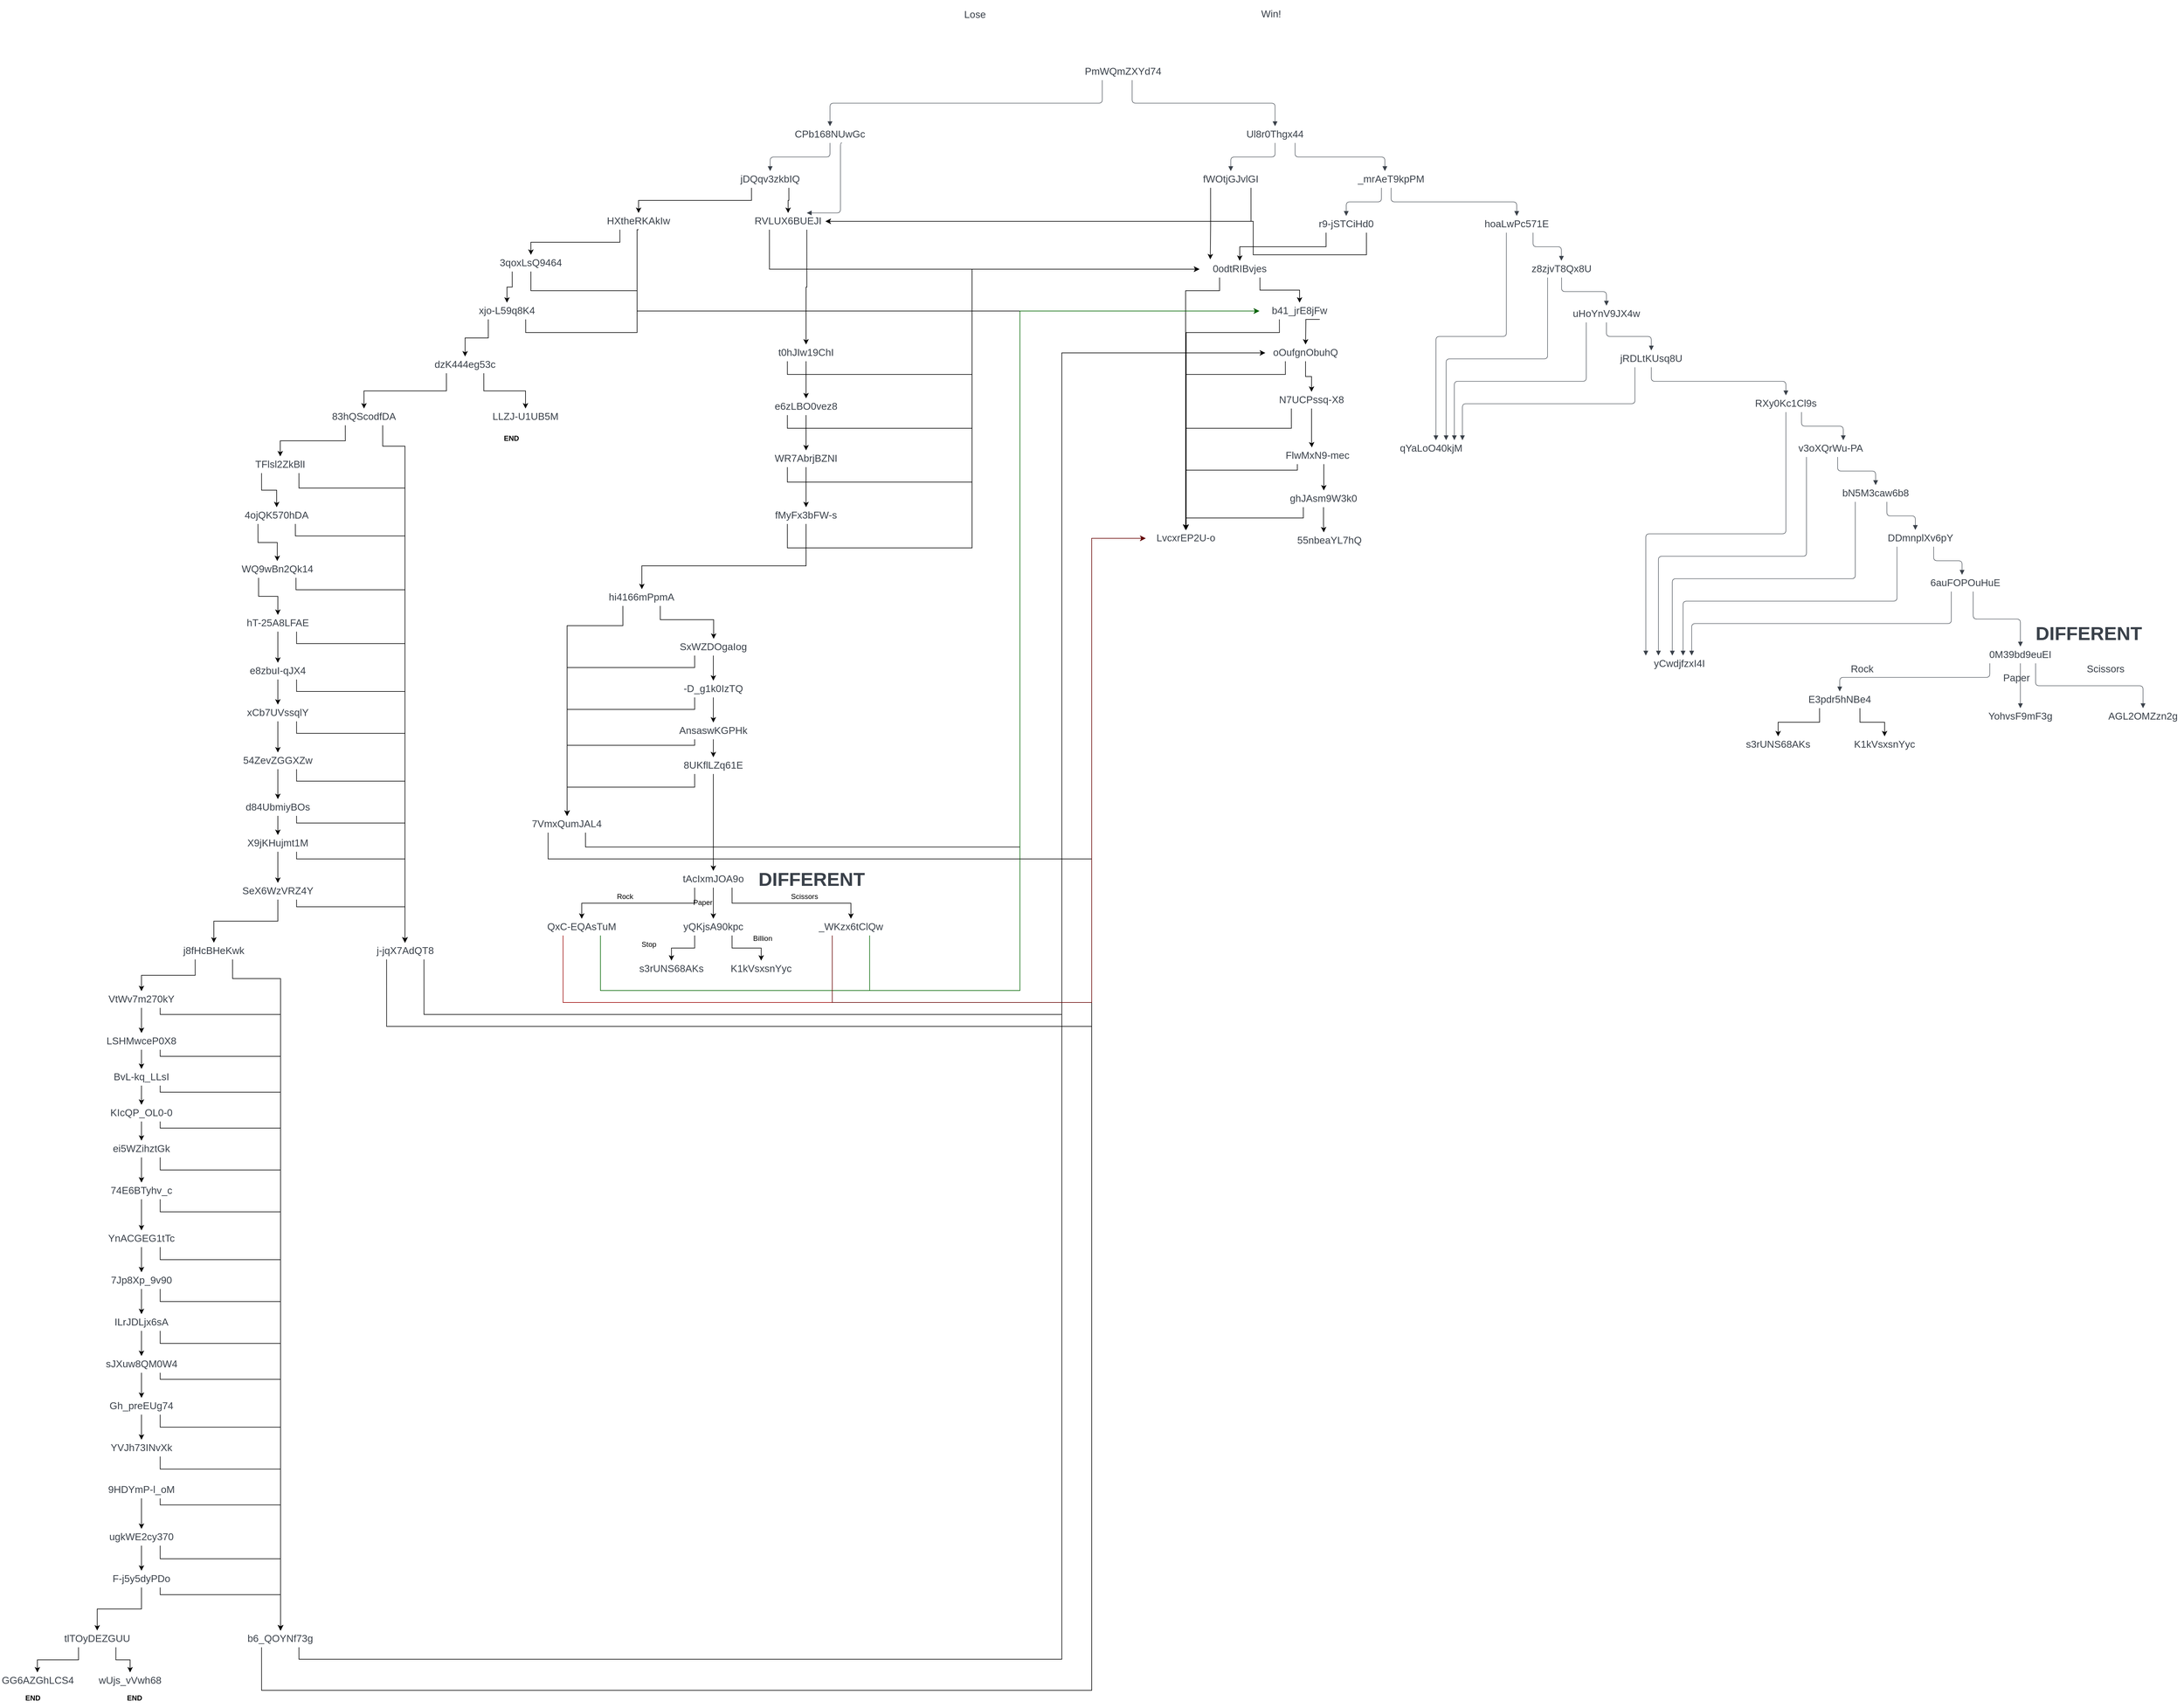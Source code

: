<mxfile version="22.0.7" type="github">
  <diagram name="Page-1" id="idq1_qnBQRWG_bIt9OEc">
    <mxGraphModel dx="3127" dy="1322" grid="1" gridSize="10" guides="1" tooltips="1" connect="1" arrows="1" fold="1" page="1" pageScale="1" pageWidth="850" pageHeight="1100" math="0" shadow="0">
      <root>
        <mxCell id="0" />
        <mxCell id="1" parent="0" />
        <mxCell id="_l5_oUOeJubARQsmAyF5-14" value="PmWQmZXYd74" style="html=1;overflow=block;blockSpacing=1;whiteSpace=wrap;fontSize=16.7;fontColor=#3a414a;spacing=3.8;strokeColor=none;fillOpacity=0;fillColor=#ffffff;strokeWidth=0;lucidId=Lr7Fl8qRi2mL;" parent="1" vertex="1">
          <mxGeometry x="435" y="150" width="135" height="28" as="geometry" />
        </mxCell>
        <mxCell id="_l5_oUOeJubARQsmAyF5-15" value="" style="html=1;jettySize=18;whiteSpace=wrap;fontSize=13;strokeColor=#3a414a;strokeOpacity=100;strokeWidth=0.8;rounded=1;arcSize=12;edgeStyle=orthogonalEdgeStyle;startArrow=none;endArrow=block;endFill=1;exitX=0.612;exitY=1;exitPerimeter=0;entryX=0.5;entryY=0;entryPerimeter=0;lucidId=Tr7Fc6I7IPIu;" parent="1" source="_l5_oUOeJubARQsmAyF5-14" target="_l5_oUOeJubARQsmAyF5-16" edge="1">
          <mxGeometry width="100" height="100" relative="1" as="geometry">
            <Array as="points" />
          </mxGeometry>
        </mxCell>
        <mxCell id="_l5_oUOeJubARQsmAyF5-16" value="Ul8r0Thgx44" style="html=1;overflow=block;blockSpacing=1;whiteSpace=wrap;fontSize=16.7;fontColor=#3a414a;spacing=3.8;strokeColor=none;fillOpacity=0;fillColor=#ffffff;strokeWidth=0;lucidId=-r7FHJLry-Ld;" parent="1" vertex="1">
          <mxGeometry x="705" y="255" width="103" height="28" as="geometry" />
        </mxCell>
        <mxCell id="_l5_oUOeJubARQsmAyF5-17" value="Win!" style="html=1;overflow=block;blockSpacing=1;whiteSpace=wrap;fontSize=16.7;fontColor=#3a414a;spacing=3.8;strokeOpacity=0;fillOpacity=0;rounded=1;absoluteArcSize=1;arcSize=9;fillColor=#ffffff;strokeWidth=0.8;lucidId=ps7FNp51XFU7;" parent="1" vertex="1">
          <mxGeometry x="660" y="45" width="180" height="45" as="geometry" />
        </mxCell>
        <UserObject label="Lose" id="_l5_oUOeJubARQsmAyF5-18">
          <mxCell style="html=1;overflow=block;blockSpacing=1;whiteSpace=wrap;fontSize=16.7;fontColor=#3a414a;spacing=3.8;strokeOpacity=0;fillOpacity=0;rounded=1;absoluteArcSize=1;arcSize=9;fillColor=#ffffff;strokeWidth=0.8;lucidId=xs7FAL~C0_ZN;" parent="1" vertex="1">
            <mxGeometry x="165" y="45" width="180" height="48" as="geometry" />
          </mxCell>
        </UserObject>
        <mxCell id="_l5_oUOeJubARQsmAyF5-19" value="CPb168NUwGc" style="html=1;overflow=block;blockSpacing=1;whiteSpace=wrap;fontSize=16.7;fontColor=#3a414a;spacing=3.8;strokeColor=none;fillOpacity=0;fillColor=#ffffff;strokeWidth=0;lucidId=ft7FhHTw9_NF;" parent="1" vertex="1">
          <mxGeometry x="-50" y="255" width="125" height="28" as="geometry" />
        </mxCell>
        <mxCell id="_l5_oUOeJubARQsmAyF5-20" value="" style="html=1;jettySize=18;whiteSpace=wrap;fontSize=13;strokeColor=#3a414a;strokeOpacity=100;strokeWidth=0.8;rounded=1;arcSize=12;edgeStyle=orthogonalEdgeStyle;startArrow=none;endArrow=block;endFill=1;exitX=0.242;exitY=1;exitPerimeter=0;entryX=0.5;entryY=0;entryPerimeter=0;lucidId=tt7Ff0Tu.SSR;" parent="1" source="_l5_oUOeJubARQsmAyF5-14" target="_l5_oUOeJubARQsmAyF5-19" edge="1">
          <mxGeometry width="100" height="100" relative="1" as="geometry">
            <Array as="points" />
          </mxGeometry>
        </mxCell>
        <mxCell id="_l5_oUOeJubARQsmAyF5-21" value="_mrAeT9kpPM" style="html=1;overflow=block;blockSpacing=1;whiteSpace=wrap;fontSize=16.7;fontColor=#3a414a;spacing=3.8;strokeColor=none;fillOpacity=0;fillColor=#ffffff;strokeWidth=0;lucidId=~9XGuicSSojw;" parent="1" vertex="1">
          <mxGeometry x="883" y="330" width="135" height="28" as="geometry" />
        </mxCell>
        <mxCell id="aA8pvxxybu6ttLFc8b_j-62" style="edgeStyle=orthogonalEdgeStyle;rounded=0;orthogonalLoop=1;jettySize=auto;html=1;exitX=0.75;exitY=1;exitDx=0;exitDy=0;entryX=1;entryY=0.5;entryDx=0;entryDy=0;" edge="1" parent="1" source="_l5_oUOeJubARQsmAyF5-22" target="sfg1jRBMpPtCJ3kBf3pS-37">
          <mxGeometry relative="1" as="geometry" />
        </mxCell>
        <mxCell id="_l5_oUOeJubARQsmAyF5-22" value="fWOtjGJvlGI" style="html=1;overflow=block;blockSpacing=1;whiteSpace=wrap;fontSize=16.7;fontColor=#3a414a;spacing=3.8;strokeColor=none;fillOpacity=0;fillColor=#ffffff;strokeWidth=0;lucidId=L-XGsDkIoRbV;" parent="1" vertex="1">
          <mxGeometry x="615" y="330" width="135" height="28" as="geometry" />
        </mxCell>
        <mxCell id="_l5_oUOeJubARQsmAyF5-23" value="" style="html=1;jettySize=18;whiteSpace=wrap;fontSize=13;strokeColor=#3a414a;strokeOpacity=100;strokeWidth=0.8;rounded=1;arcSize=12;edgeStyle=orthogonalEdgeStyle;startArrow=none;endArrow=block;endFill=1;exitX=0.825;exitY=1;exitPerimeter=0;entryX=0.423;entryY=0;entryPerimeter=0;lucidId=1-XGm74FvfaL;" parent="1" source="_l5_oUOeJubARQsmAyF5-16" target="_l5_oUOeJubARQsmAyF5-21" edge="1">
          <mxGeometry width="100" height="100" relative="1" as="geometry">
            <Array as="points" />
          </mxGeometry>
        </mxCell>
        <mxCell id="_l5_oUOeJubARQsmAyF5-24" value="" style="html=1;jettySize=18;whiteSpace=wrap;fontSize=13;strokeColor=#3a414a;strokeOpacity=100;strokeWidth=0.8;rounded=1;arcSize=12;edgeStyle=orthogonalEdgeStyle;startArrow=none;endArrow=block;endFill=1;exitX=0.5;exitY=1;exitPerimeter=0;entryX=0.5;entryY=0;entryPerimeter=0;lucidId=6-XG6YXr-upc;" parent="1" source="_l5_oUOeJubARQsmAyF5-16" target="_l5_oUOeJubARQsmAyF5-22" edge="1">
          <mxGeometry width="100" height="100" relative="1" as="geometry">
            <Array as="points" />
          </mxGeometry>
        </mxCell>
        <mxCell id="sfg1jRBMpPtCJ3kBf3pS-38" style="edgeStyle=orthogonalEdgeStyle;rounded=0;orthogonalLoop=1;jettySize=auto;html=1;exitX=0.75;exitY=1;exitDx=0;exitDy=0;entryX=0.5;entryY=0;entryDx=0;entryDy=0;" parent="1" source="_l5_oUOeJubARQsmAyF5-26" target="sfg1jRBMpPtCJ3kBf3pS-37" edge="1">
          <mxGeometry relative="1" as="geometry" />
        </mxCell>
        <mxCell id="sfg1jRBMpPtCJ3kBf3pS-40" style="edgeStyle=orthogonalEdgeStyle;rounded=0;orthogonalLoop=1;jettySize=auto;html=1;exitX=0.25;exitY=1;exitDx=0;exitDy=0;" parent="1" source="_l5_oUOeJubARQsmAyF5-26" target="sfg1jRBMpPtCJ3kBf3pS-39" edge="1">
          <mxGeometry relative="1" as="geometry" />
        </mxCell>
        <mxCell id="_l5_oUOeJubARQsmAyF5-26" value="jDQqv3zkbIQ" style="html=1;overflow=block;blockSpacing=1;whiteSpace=wrap;fontSize=16.7;fontColor=#3a414a;spacing=3.8;strokeColor=none;fillOpacity=0;fillColor=#ffffff;strokeWidth=0;lucidId=8_XGXLdHAZnX;" parent="1" vertex="1">
          <mxGeometry x="-150" y="330" width="125" height="28" as="geometry" />
        </mxCell>
        <mxCell id="_l5_oUOeJubARQsmAyF5-27" value="" style="html=1;jettySize=18;whiteSpace=wrap;fontSize=13;strokeColor=#3a414a;strokeOpacity=100;strokeWidth=0.8;rounded=1;arcSize=12;edgeStyle=orthogonalEdgeStyle;startArrow=none;endArrow=block;endFill=1;exitX=0.661;exitY=1;exitPerimeter=0;entryX=0.75;entryY=0;lucidId=S.XG0sZoMiGn;entryDx=0;entryDy=0;" parent="1" source="_l5_oUOeJubARQsmAyF5-19" target="sfg1jRBMpPtCJ3kBf3pS-37" edge="1">
          <mxGeometry width="100" height="100" relative="1" as="geometry">
            <Array as="points">
              <mxPoint x="30" y="283" />
              <mxPoint x="30" y="400" />
            </Array>
          </mxGeometry>
        </mxCell>
        <mxCell id="_l5_oUOeJubARQsmAyF5-28" value="" style="html=1;jettySize=18;whiteSpace=wrap;fontSize=13;strokeColor=#3a414a;strokeOpacity=100;strokeWidth=0.8;rounded=1;arcSize=12;edgeStyle=orthogonalEdgeStyle;startArrow=none;endArrow=block;endFill=1;exitX=0.5;exitY=1;exitPerimeter=0;entryX=0.5;entryY=0;entryPerimeter=0;lucidId=V.XGu.FQCLnv;" parent="1" source="_l5_oUOeJubARQsmAyF5-19" target="_l5_oUOeJubARQsmAyF5-26" edge="1">
          <mxGeometry width="100" height="100" relative="1" as="geometry">
            <Array as="points" />
          </mxGeometry>
        </mxCell>
        <mxCell id="_l5_oUOeJubARQsmAyF5-29" value="hoaLwPc571E" style="html=1;overflow=block;blockSpacing=1;whiteSpace=wrap;fontSize=16.7;fontColor=#3a414a;spacing=3.8;strokeColor=none;fillOpacity=0;fillColor=#ffffff;strokeWidth=0;lucidId=v10G2BnBHh-X;" parent="1" vertex="1">
          <mxGeometry x="1093" y="405" width="135" height="28" as="geometry" />
        </mxCell>
        <mxCell id="_l5_oUOeJubARQsmAyF5-30" value="" style="html=1;jettySize=18;whiteSpace=wrap;fontSize=13;strokeColor=#3a414a;strokeOpacity=100;strokeWidth=0.8;rounded=1;arcSize=12;edgeStyle=orthogonalEdgeStyle;startArrow=none;endArrow=block;endFill=1;exitX=0.5;exitY=1;exitPerimeter=0;entryX=0.5;entryY=0;entryPerimeter=0;lucidId=M10GKslQUo31;" parent="1" source="_l5_oUOeJubARQsmAyF5-21" target="_l5_oUOeJubARQsmAyF5-29" edge="1">
          <mxGeometry width="100" height="100" relative="1" as="geometry">
            <Array as="points" />
          </mxGeometry>
        </mxCell>
        <mxCell id="sfg1jRBMpPtCJ3kBf3pS-4" style="edgeStyle=orthogonalEdgeStyle;rounded=0;orthogonalLoop=1;jettySize=auto;html=1;exitX=0.75;exitY=1;exitDx=0;exitDy=0;entryX=1;entryY=0.5;entryDx=0;entryDy=0;" parent="1" source="_l5_oUOeJubARQsmAyF5-31" target="sfg1jRBMpPtCJ3kBf3pS-37" edge="1">
          <mxGeometry relative="1" as="geometry">
            <mxPoint x="977.5" y="490" as="targetPoint" />
            <Array as="points">
              <mxPoint x="909" y="470" />
              <mxPoint x="720" y="470" />
              <mxPoint x="720" y="414" />
            </Array>
          </mxGeometry>
        </mxCell>
        <mxCell id="sfg1jRBMpPtCJ3kBf3pS-5" style="edgeStyle=orthogonalEdgeStyle;rounded=0;orthogonalLoop=1;jettySize=auto;html=1;exitX=0.25;exitY=1;exitDx=0;exitDy=0;" parent="1" source="_l5_oUOeJubARQsmAyF5-31" target="sfg1jRBMpPtCJ3kBf3pS-1" edge="1">
          <mxGeometry relative="1" as="geometry" />
        </mxCell>
        <mxCell id="_l5_oUOeJubARQsmAyF5-31" value="r9-jSTCiHd0" style="html=1;overflow=block;blockSpacing=1;whiteSpace=wrap;fontSize=16.7;fontColor=#3a414a;spacing=3.8;strokeColor=none;fillOpacity=0;fillColor=#ffffff;strokeWidth=0;lucidId=V10GVrl.zlsS;" parent="1" vertex="1">
          <mxGeometry x="808" y="405" width="135" height="28" as="geometry" />
        </mxCell>
        <mxCell id="_l5_oUOeJubARQsmAyF5-32" value="" style="html=1;jettySize=18;whiteSpace=wrap;fontSize=13;strokeColor=#3a414a;strokeOpacity=100;strokeWidth=0.8;rounded=1;arcSize=12;edgeStyle=orthogonalEdgeStyle;startArrow=none;endArrow=block;endFill=1;exitX=0.38;exitY=1;exitPerimeter=0;entryX=0.5;entryY=0;entryPerimeter=0;lucidId=b20GgCxvai-5;" parent="1" source="_l5_oUOeJubARQsmAyF5-21" target="_l5_oUOeJubARQsmAyF5-31" edge="1">
          <mxGeometry width="100" height="100" relative="1" as="geometry">
            <Array as="points" />
          </mxGeometry>
        </mxCell>
        <mxCell id="_l5_oUOeJubARQsmAyF5-33" value="z8zjvT8Qx8U" style="html=1;overflow=block;blockSpacing=1;whiteSpace=wrap;fontSize=16.7;fontColor=#3a414a;spacing=3.8;strokeColor=none;fillOpacity=0;fillColor=#ffffff;strokeWidth=0;lucidId=V20GzYqM~muR;" parent="1" vertex="1">
          <mxGeometry x="1168" y="480" width="135" height="28" as="geometry" />
        </mxCell>
        <mxCell id="_l5_oUOeJubARQsmAyF5-34" value="" style="html=1;jettySize=18;whiteSpace=wrap;fontSize=13;strokeColor=#3a414a;strokeOpacity=100;strokeWidth=0.8;rounded=1;arcSize=12;edgeStyle=orthogonalEdgeStyle;startArrow=none;endArrow=block;endFill=1;exitX=0.702;exitY=1;exitPerimeter=0;entryX=0.498;entryY=0;entryPerimeter=0;lucidId=Y20Gz_VxEBWp;" parent="1" source="_l5_oUOeJubARQsmAyF5-29" target="_l5_oUOeJubARQsmAyF5-33" edge="1">
          <mxGeometry width="100" height="100" relative="1" as="geometry">
            <Array as="points" />
          </mxGeometry>
        </mxCell>
        <mxCell id="_l5_oUOeJubARQsmAyF5-35" value="qYaLoO40kjM" style="html=1;overflow=block;blockSpacing=1;whiteSpace=wrap;fontSize=16.7;fontColor=#3a414a;spacing=3.8;strokeColor=none;fillOpacity=0;fillColor=#ffffff;strokeWidth=0;lucidId=520G6aySDay8;" parent="1" vertex="1">
          <mxGeometry x="950" y="780" width="135" height="28" as="geometry" />
        </mxCell>
        <mxCell id="_l5_oUOeJubARQsmAyF5-36" value="" style="html=1;jettySize=18;whiteSpace=wrap;fontSize=13;strokeColor=#3a414a;strokeOpacity=100;strokeWidth=0.8;rounded=1;arcSize=12;edgeStyle=orthogonalEdgeStyle;startArrow=none;endArrow=block;endFill=1;exitX=0.372;exitY=1;exitPerimeter=0;entryX=0.559;entryY=0;entryPerimeter=0;lucidId=920GDeO9uNRa;" parent="1" source="_l5_oUOeJubARQsmAyF5-29" target="_l5_oUOeJubARQsmAyF5-35" edge="1">
          <mxGeometry width="100" height="100" relative="1" as="geometry">
            <Array as="points" />
          </mxGeometry>
        </mxCell>
        <mxCell id="_l5_oUOeJubARQsmAyF5-37" value="uHoYnV9JX4w" style="html=1;overflow=block;blockSpacing=1;whiteSpace=wrap;fontSize=16.7;fontColor=#3a414a;spacing=3.8;strokeColor=none;fillOpacity=0;fillColor=#ffffff;strokeWidth=0;lucidId=130Gm1~sYzpN;" parent="1" vertex="1">
          <mxGeometry x="1243" y="555" width="135" height="28" as="geometry" />
        </mxCell>
        <mxCell id="_l5_oUOeJubARQsmAyF5-38" value="" style="html=1;jettySize=18;whiteSpace=wrap;fontSize=13;strokeColor=#3a414a;strokeOpacity=100;strokeWidth=0.8;rounded=1;arcSize=12;edgeStyle=orthogonalEdgeStyle;startArrow=none;endArrow=block;endFill=1;exitX=0.5;exitY=1;exitPerimeter=0;entryX=0.5;entryY=0;entryPerimeter=0;lucidId=~30Ga2LetrD_;" parent="1" source="_l5_oUOeJubARQsmAyF5-33" target="_l5_oUOeJubARQsmAyF5-37" edge="1">
          <mxGeometry width="100" height="100" relative="1" as="geometry">
            <Array as="points" />
          </mxGeometry>
        </mxCell>
        <mxCell id="_l5_oUOeJubARQsmAyF5-39" value="" style="html=1;jettySize=18;whiteSpace=wrap;fontSize=13;strokeColor=#3a414a;strokeOpacity=100;strokeWidth=0.8;rounded=1;arcSize=12;edgeStyle=orthogonalEdgeStyle;startArrow=none;endArrow=block;endFill=1;exitX=0.327;exitY=1;exitPerimeter=0;entryX=0.685;entryY=0;entryPerimeter=0;lucidId=e40GbThwvio4;" parent="1" source="_l5_oUOeJubARQsmAyF5-33" target="_l5_oUOeJubARQsmAyF5-35" edge="1">
          <mxGeometry width="100" height="100" relative="1" as="geometry">
            <Array as="points" />
          </mxGeometry>
        </mxCell>
        <mxCell id="_l5_oUOeJubARQsmAyF5-40" value="jRDLtKUsq8U" style="html=1;overflow=block;blockSpacing=1;whiteSpace=wrap;fontSize=16.7;fontColor=#3a414a;spacing=3.8;strokeColor=none;fillOpacity=0;fillColor=#ffffff;strokeWidth=0;lucidId=w50G4dBt6GJc;" parent="1" vertex="1">
          <mxGeometry x="1318" y="630" width="135" height="28" as="geometry" />
        </mxCell>
        <mxCell id="_l5_oUOeJubARQsmAyF5-41" value="" style="html=1;jettySize=18;whiteSpace=wrap;fontSize=13;strokeColor=#3a414a;strokeOpacity=100;strokeWidth=0.8;rounded=1;arcSize=12;edgeStyle=orthogonalEdgeStyle;startArrow=none;endArrow=block;endFill=1;exitX=0.5;exitY=1;exitPerimeter=0;entryX=0.5;entryY=0;entryPerimeter=0;lucidId=H50G5JfV-.Md;" parent="1" source="_l5_oUOeJubARQsmAyF5-37" target="_l5_oUOeJubARQsmAyF5-40" edge="1">
          <mxGeometry width="100" height="100" relative="1" as="geometry">
            <Array as="points" />
          </mxGeometry>
        </mxCell>
        <mxCell id="_l5_oUOeJubARQsmAyF5-42" value="" style="html=1;jettySize=18;whiteSpace=wrap;fontSize=13;strokeColor=#3a414a;strokeOpacity=100;strokeWidth=0.8;rounded=1;arcSize=12;edgeStyle=orthogonalEdgeStyle;startArrow=none;endArrow=block;endFill=1;exitX=0.25;exitY=1;exitPerimeter=0;entryX=0.787;entryY=0;entryPerimeter=0;lucidId=V50GR9G8ylGI;" parent="1" source="_l5_oUOeJubARQsmAyF5-37" target="_l5_oUOeJubARQsmAyF5-35" edge="1">
          <mxGeometry width="100" height="100" relative="1" as="geometry">
            <Array as="points" />
          </mxGeometry>
        </mxCell>
        <mxCell id="_l5_oUOeJubARQsmAyF5-43" value="RXy0Kc1Cl9s" style="html=1;overflow=block;blockSpacing=1;whiteSpace=wrap;fontSize=16.7;fontColor=#3a414a;spacing=3.8;strokeColor=none;fillOpacity=0;fillColor=#ffffff;strokeWidth=0;lucidId=i60GMCXw9sKm;" parent="1" vertex="1">
          <mxGeometry x="1543" y="705" width="135" height="28" as="geometry" />
        </mxCell>
        <mxCell id="_l5_oUOeJubARQsmAyF5-44" value="" style="html=1;jettySize=18;whiteSpace=wrap;fontSize=13;strokeColor=#3a414a;strokeOpacity=100;strokeWidth=0.8;rounded=1;arcSize=12;edgeStyle=orthogonalEdgeStyle;startArrow=none;endArrow=block;endFill=1;exitX=0.5;exitY=1;exitPerimeter=0;entryX=0.5;entryY=0;entryPerimeter=0;lucidId=v60GoHlqGtRw;" parent="1" source="_l5_oUOeJubARQsmAyF5-40" target="_l5_oUOeJubARQsmAyF5-43" edge="1">
          <mxGeometry width="100" height="100" relative="1" as="geometry">
            <Array as="points" />
          </mxGeometry>
        </mxCell>
        <mxCell id="_l5_oUOeJubARQsmAyF5-45" value="" style="html=1;jettySize=18;whiteSpace=wrap;fontSize=13;strokeColor=#3a414a;strokeOpacity=100;strokeWidth=0.8;rounded=1;arcSize=12;edgeStyle=orthogonalEdgeStyle;startArrow=none;endArrow=block;endFill=1;exitX=0.297;exitY=1;exitPerimeter=0;entryX=0.887;entryY=0;entryPerimeter=0;lucidId=F60Gvo5Tp88y;" parent="1" source="_l5_oUOeJubARQsmAyF5-40" target="_l5_oUOeJubARQsmAyF5-35" edge="1">
          <mxGeometry width="100" height="100" relative="1" as="geometry">
            <Array as="points" />
          </mxGeometry>
        </mxCell>
        <mxCell id="_l5_oUOeJubARQsmAyF5-46" value="v3oXQrWu-PA" style="html=1;overflow=block;blockSpacing=1;whiteSpace=wrap;fontSize=16.7;fontColor=#3a414a;spacing=3.8;strokeColor=none;fillOpacity=0;fillColor=#ffffff;strokeWidth=0;lucidId=960G~hY7Si5o;" parent="1" vertex="1">
          <mxGeometry x="1618" y="780" width="135" height="28" as="geometry" />
        </mxCell>
        <mxCell id="_l5_oUOeJubARQsmAyF5-47" value="" style="html=1;jettySize=18;whiteSpace=wrap;fontSize=13;strokeColor=#3a414a;strokeOpacity=100;strokeWidth=0.8;rounded=1;arcSize=12;edgeStyle=orthogonalEdgeStyle;startArrow=none;endArrow=block;endFill=1;exitX=0.693;exitY=1;exitPerimeter=0;entryX=0.655;entryY=0;entryPerimeter=0;lucidId=_60GDljgKKqI;" parent="1" source="_l5_oUOeJubARQsmAyF5-43" target="_l5_oUOeJubARQsmAyF5-46" edge="1">
          <mxGeometry width="100" height="100" relative="1" as="geometry">
            <Array as="points" />
          </mxGeometry>
        </mxCell>
        <mxCell id="_l5_oUOeJubARQsmAyF5-48" value="yCwdjfzxI4I" style="html=1;overflow=block;blockSpacing=1;whiteSpace=wrap;fontSize=16.7;fontColor=#3a414a;spacing=3.8;strokeColor=none;fillOpacity=0;fillColor=#ffffff;strokeWidth=0;lucidId=n70GqeDdrnnw;" parent="1" vertex="1">
          <mxGeometry x="1365" y="1140" width="135" height="28" as="geometry" />
        </mxCell>
        <mxCell id="_l5_oUOeJubARQsmAyF5-49" value="" style="html=1;jettySize=18;whiteSpace=wrap;fontSize=13;strokeColor=#3a414a;strokeOpacity=100;strokeWidth=0.8;rounded=1;arcSize=12;edgeStyle=orthogonalEdgeStyle;startArrow=none;endArrow=block;endFill=1;exitX=0.5;exitY=1;exitPerimeter=0;entryX=0.084;entryY=0;entryPerimeter=0;lucidId=I70G16lNLzr~;" parent="1" source="_l5_oUOeJubARQsmAyF5-43" target="_l5_oUOeJubARQsmAyF5-48" edge="1">
          <mxGeometry width="100" height="100" relative="1" as="geometry">
            <Array as="points" />
          </mxGeometry>
        </mxCell>
        <mxCell id="_l5_oUOeJubARQsmAyF5-50" value="" style="html=1;jettySize=18;whiteSpace=wrap;fontSize=13;strokeColor=#3a414a;strokeOpacity=100;strokeWidth=0.8;rounded=1;arcSize=12;edgeStyle=orthogonalEdgeStyle;startArrow=none;endArrow=block;endFill=1;exitX=0.199;exitY=1;exitPerimeter=0;entryX=0.24;entryY=0;entryPerimeter=0;lucidId=m80G0WUpQuM7;" parent="1" source="_l5_oUOeJubARQsmAyF5-46" target="_l5_oUOeJubARQsmAyF5-48" edge="1">
          <mxGeometry width="100" height="100" relative="1" as="geometry">
            <Array as="points" />
          </mxGeometry>
        </mxCell>
        <mxCell id="_l5_oUOeJubARQsmAyF5-51" value="bN5M3caw6b8" style="html=1;overflow=block;blockSpacing=1;whiteSpace=wrap;fontSize=16.7;fontColor=#3a414a;spacing=3.8;strokeColor=none;fillOpacity=0;fillColor=#ffffff;strokeWidth=0;lucidId=z80G5PY4bwu2;" parent="1" vertex="1">
          <mxGeometry x="1693" y="855" width="135" height="28" as="geometry" />
        </mxCell>
        <mxCell id="_l5_oUOeJubARQsmAyF5-52" value="" style="html=1;jettySize=18;whiteSpace=wrap;fontSize=13;strokeColor=#3a414a;strokeOpacity=100;strokeWidth=0.8;rounded=1;arcSize=12;edgeStyle=orthogonalEdgeStyle;startArrow=none;endArrow=block;endFill=1;exitX=0.585;exitY=1;exitPerimeter=0;entryX=0.5;entryY=0;entryPerimeter=0;lucidId=R80Gvs_gGvmC;" parent="1" source="_l5_oUOeJubARQsmAyF5-46" target="_l5_oUOeJubARQsmAyF5-51" edge="1">
          <mxGeometry width="100" height="100" relative="1" as="geometry">
            <Array as="points" />
          </mxGeometry>
        </mxCell>
        <mxCell id="_l5_oUOeJubARQsmAyF5-53" value="" style="html=1;jettySize=18;whiteSpace=wrap;fontSize=13;strokeColor=#3a414a;strokeOpacity=100;strokeWidth=0.8;rounded=1;arcSize=12;edgeStyle=orthogonalEdgeStyle;startArrow=none;endArrow=block;endFill=1;exitX=0.248;exitY=1;exitPerimeter=0;entryX=0.412;entryY=0;entryPerimeter=0;lucidId=q90GPwa_~w5D;" parent="1" source="_l5_oUOeJubARQsmAyF5-51" target="_l5_oUOeJubARQsmAyF5-48" edge="1">
          <mxGeometry width="100" height="100" relative="1" as="geometry">
            <Array as="points" />
          </mxGeometry>
        </mxCell>
        <mxCell id="_l5_oUOeJubARQsmAyF5-54" value="DDmnplXv6pY" style="html=1;overflow=block;blockSpacing=1;whiteSpace=wrap;fontSize=16.7;fontColor=#3a414a;spacing=3.8;strokeColor=none;fillOpacity=0;fillColor=#ffffff;strokeWidth=0;lucidId=z90GIc9oJ_bQ;" parent="1" vertex="1">
          <mxGeometry x="1768" y="930" width="135" height="28" as="geometry" />
        </mxCell>
        <mxCell id="_l5_oUOeJubARQsmAyF5-55" value="" style="html=1;jettySize=18;whiteSpace=wrap;fontSize=13;strokeColor=#3a414a;strokeOpacity=100;strokeWidth=0.8;rounded=1;arcSize=12;edgeStyle=orthogonalEdgeStyle;startArrow=none;endArrow=block;endFill=1;exitX=0.639;exitY=1;exitPerimeter=0;entryX=0.436;entryY=0;entryPerimeter=0;lucidId=G90GAE8JeBCM;" parent="1" source="_l5_oUOeJubARQsmAyF5-51" target="_l5_oUOeJubARQsmAyF5-54" edge="1">
          <mxGeometry width="100" height="100" relative="1" as="geometry">
            <Array as="points" />
          </mxGeometry>
        </mxCell>
        <mxCell id="_l5_oUOeJubARQsmAyF5-56" value="" style="html=1;jettySize=18;whiteSpace=wrap;fontSize=13;strokeColor=#3a414a;strokeOpacity=100;strokeWidth=0.8;rounded=1;arcSize=12;edgeStyle=orthogonalEdgeStyle;startArrow=none;endArrow=block;endFill=1;exitX=0.209;exitY=1;exitPerimeter=0;entryX=0.545;entryY=0;entryPerimeter=0;lucidId=890GMlZujVmi;" parent="1" source="_l5_oUOeJubARQsmAyF5-54" target="_l5_oUOeJubARQsmAyF5-48" edge="1">
          <mxGeometry width="100" height="100" relative="1" as="geometry">
            <Array as="points" />
          </mxGeometry>
        </mxCell>
        <mxCell id="_l5_oUOeJubARQsmAyF5-57" value="6auFOPOuHuE" style="html=1;overflow=block;blockSpacing=1;whiteSpace=wrap;fontSize=16.7;fontColor=#3a414a;spacing=3.8;strokeColor=none;fillOpacity=0;fillColor=#ffffff;strokeWidth=0;lucidId=b-0Gzf3yUxK~;" parent="1" vertex="1">
          <mxGeometry x="1843" y="1005" width="135" height="28" as="geometry" />
        </mxCell>
        <mxCell id="_l5_oUOeJubARQsmAyF5-58" value="" style="html=1;jettySize=18;whiteSpace=wrap;fontSize=13;strokeColor=#3a414a;strokeOpacity=100;strokeWidth=0.8;rounded=1;arcSize=12;edgeStyle=orthogonalEdgeStyle;startArrow=none;endArrow=block;endFill=1;exitX=0.663;exitY=1;exitPerimeter=0;entryX=0.459;entryY=0;entryPerimeter=0;lucidId=l-0Gq3ZwBu_j;" parent="1" source="_l5_oUOeJubARQsmAyF5-54" target="_l5_oUOeJubARQsmAyF5-57" edge="1">
          <mxGeometry width="100" height="100" relative="1" as="geometry">
            <Array as="points" />
          </mxGeometry>
        </mxCell>
        <mxCell id="_l5_oUOeJubARQsmAyF5-59" value="" style="html=1;jettySize=18;whiteSpace=wrap;fontSize=13;strokeColor=#3a414a;strokeOpacity=100;strokeWidth=0.8;rounded=1;arcSize=12;edgeStyle=orthogonalEdgeStyle;startArrow=none;endArrow=block;endFill=1;exitX=0.326;exitY=1;exitPerimeter=0;entryX=0.652;entryY=0;entryPerimeter=0;lucidId=G_0GrWlzmOde;" parent="1" source="_l5_oUOeJubARQsmAyF5-57" target="_l5_oUOeJubARQsmAyF5-48" edge="1">
          <mxGeometry width="100" height="100" relative="1" as="geometry">
            <Array as="points" />
          </mxGeometry>
        </mxCell>
        <UserObject label="0M39bd9euEI" link="https://www.youtube.com/watch?v=0M39bd9euEI" id="_l5_oUOeJubARQsmAyF5-60">
          <mxCell style="html=1;overflow=block;blockSpacing=1;whiteSpace=wrap;fontSize=16.7;fontColor=#3a414a;spacing=3.8;strokeColor=none;fillOpacity=0;fillColor=#ffffff;strokeWidth=0;lucidId=P_0GCJlVOPiG;" parent="1" vertex="1">
            <mxGeometry x="1935" y="1125" width="135" height="28" as="geometry" />
          </mxCell>
        </UserObject>
        <mxCell id="_l5_oUOeJubARQsmAyF5-61" value="" style="html=1;jettySize=18;whiteSpace=wrap;fontSize=13;strokeColor=#3a414a;strokeOpacity=100;strokeWidth=0.8;rounded=1;arcSize=12;edgeStyle=orthogonalEdgeStyle;startArrow=none;endArrow=block;endFill=1;exitX=0.597;exitY=1;exitPerimeter=0;entryX=0.5;entryY=0;entryPerimeter=0;lucidId=1_0GFxAuhh9f;" parent="1" source="_l5_oUOeJubARQsmAyF5-57" target="_l5_oUOeJubARQsmAyF5-60" edge="1">
          <mxGeometry width="100" height="100" relative="1" as="geometry">
            <Array as="points" />
          </mxGeometry>
        </mxCell>
        <mxCell id="_l5_oUOeJubARQsmAyF5-62" value="DIFFERENT" style="html=1;overflow=block;blockSpacing=1;whiteSpace=wrap;fontSize=31.7;fontColor=#3a414a;fontStyle=1;spacing=3.8;strokeOpacity=0;fillOpacity=0;rounded=1;absoluteArcSize=1;arcSize=9;fillColor=#ffffff;strokeWidth=0.8;lucidId=P.0GlY2nt5lm;" parent="1" vertex="1">
          <mxGeometry x="2025" y="1080" width="180" height="45" as="geometry" />
        </mxCell>
        <mxCell id="_l5_oUOeJubARQsmAyF5-63" value="AGL2OMZzn2g" style="html=1;overflow=block;blockSpacing=1;whiteSpace=wrap;fontSize=16.7;fontColor=#3a414a;spacing=3.8;strokeColor=none;fillOpacity=0;fillColor=#ffffff;strokeWidth=0;lucidId=4~0GWXbezlGw;" parent="1" vertex="1">
          <mxGeometry x="2140" y="1228" width="135" height="28" as="geometry" />
        </mxCell>
        <UserObject label="YohvsF9mF3g" link="https://www.youtube.com/watch?v=0M39bd9euEI" id="_l5_oUOeJubARQsmAyF5-64">
          <mxCell style="html=1;overflow=block;blockSpacing=1;whiteSpace=wrap;fontSize=16.7;fontColor=#3a414a;spacing=3.8;strokeColor=none;fillOpacity=0;fillColor=#ffffff;strokeWidth=0;lucidId=9~0Gk7WF7e9Z;" parent="1" vertex="1">
            <mxGeometry x="1935" y="1228" width="135" height="28" as="geometry" />
          </mxCell>
        </UserObject>
        <mxCell id="sfg1jRBMpPtCJ3kBf3pS-6" style="edgeStyle=orthogonalEdgeStyle;rounded=0;orthogonalLoop=1;jettySize=auto;html=1;exitX=0.75;exitY=1;exitDx=0;exitDy=0;entryX=0.5;entryY=0;entryDx=0;entryDy=0;" parent="1" source="_l5_oUOeJubARQsmAyF5-65" target="_l5_oUOeJubARQsmAyF5-72" edge="1">
          <mxGeometry relative="1" as="geometry" />
        </mxCell>
        <mxCell id="sfg1jRBMpPtCJ3kBf3pS-7" style="edgeStyle=orthogonalEdgeStyle;rounded=0;orthogonalLoop=1;jettySize=auto;html=1;exitX=0.25;exitY=1;exitDx=0;exitDy=0;entryX=0.5;entryY=0;entryDx=0;entryDy=0;" parent="1" source="_l5_oUOeJubARQsmAyF5-65" target="_l5_oUOeJubARQsmAyF5-73" edge="1">
          <mxGeometry relative="1" as="geometry" />
        </mxCell>
        <UserObject label="E3pdr5hNBe4" link="https://www.youtube.com/watch?v=0M39bd9euEI" id="_l5_oUOeJubARQsmAyF5-65">
          <mxCell style="html=1;overflow=block;blockSpacing=1;whiteSpace=wrap;fontSize=16.7;fontColor=#3a414a;spacing=3.8;strokeColor=none;fillOpacity=0;fillColor=#ffffff;strokeWidth=0;lucidId=ha1GKNvZnQt9;" parent="1" vertex="1">
            <mxGeometry x="1633" y="1200" width="135" height="28" as="geometry" />
          </mxCell>
        </UserObject>
        <mxCell id="_l5_oUOeJubARQsmAyF5-66" value="" style="html=1;jettySize=18;whiteSpace=wrap;fontSize=13;strokeColor=#3a414a;strokeOpacity=100;strokeWidth=0.8;rounded=1;arcSize=12;edgeStyle=orthogonalEdgeStyle;startArrow=none;endArrow=block;endFill=1;exitX=0.121;exitY=1;exitPerimeter=0;entryX=0.5;entryY=0;entryPerimeter=0;lucidId=la1G00tVlqnc;" parent="1" source="_l5_oUOeJubARQsmAyF5-60" target="_l5_oUOeJubARQsmAyF5-65" edge="1">
          <mxGeometry width="100" height="100" relative="1" as="geometry">
            <Array as="points" />
          </mxGeometry>
        </mxCell>
        <mxCell id="_l5_oUOeJubARQsmAyF5-67" value="" style="html=1;jettySize=18;whiteSpace=wrap;fontSize=13;strokeColor=#3a414a;strokeOpacity=100;strokeWidth=0.8;rounded=1;arcSize=12;edgeStyle=orthogonalEdgeStyle;startArrow=none;endArrow=block;endFill=1;exitX=0.5;exitY=1;exitPerimeter=0;entryX=0.5;entryY=0;entryPerimeter=0;lucidId=oa1G6rjtvkCb;" parent="1" source="_l5_oUOeJubARQsmAyF5-60" target="_l5_oUOeJubARQsmAyF5-64" edge="1">
          <mxGeometry width="100" height="100" relative="1" as="geometry">
            <Array as="points" />
          </mxGeometry>
        </mxCell>
        <mxCell id="_l5_oUOeJubARQsmAyF5-68" value="" style="html=1;jettySize=18;whiteSpace=wrap;fontSize=13;strokeColor=#3a414a;strokeOpacity=100;strokeWidth=0.8;rounded=1;arcSize=12;edgeStyle=orthogonalEdgeStyle;startArrow=none;endArrow=block;endFill=1;exitX=0.688;exitY=1;exitPerimeter=0;entryX=0.5;entryY=0;entryPerimeter=0;lucidId=ra1GSnCH62WR;" parent="1" source="_l5_oUOeJubARQsmAyF5-60" target="_l5_oUOeJubARQsmAyF5-63" edge="1">
          <mxGeometry width="100" height="100" relative="1" as="geometry">
            <Array as="points" />
          </mxGeometry>
        </mxCell>
        <mxCell id="_l5_oUOeJubARQsmAyF5-69" value="Rock" style="html=1;overflow=block;blockSpacing=1;whiteSpace=wrap;fontSize=16.7;fontColor=#3a414a;spacing=3.8;strokeOpacity=0;fillOpacity=0;rounded=1;absoluteArcSize=1;arcSize=9;fillColor=#ffffff;strokeWidth=0.8;lucidId=Ca1GpFeqIbgg;" parent="1" vertex="1">
          <mxGeometry x="1648" y="1140" width="180" height="45" as="geometry" />
        </mxCell>
        <mxCell id="_l5_oUOeJubARQsmAyF5-70" value="Paper" style="html=1;overflow=block;blockSpacing=1;whiteSpace=wrap;fontSize=16.7;fontColor=#3a414a;spacing=3.8;strokeOpacity=0;fillOpacity=0;rounded=1;absoluteArcSize=1;arcSize=9;fillColor=#ffffff;strokeWidth=0.8;lucidId=Ia1GVHLgtKwF;" parent="1" vertex="1">
          <mxGeometry x="1950" y="1155" width="92" height="45" as="geometry" />
        </mxCell>
        <mxCell id="_l5_oUOeJubARQsmAyF5-71" value="Scissors" style="html=1;overflow=block;blockSpacing=1;whiteSpace=wrap;fontSize=16.7;fontColor=#3a414a;spacing=3.8;strokeOpacity=0;fillOpacity=0;rounded=1;absoluteArcSize=1;arcSize=9;fillColor=#ffffff;strokeWidth=0.8;lucidId=Sa1GIEN2c5Rx;" parent="1" vertex="1">
          <mxGeometry x="2055" y="1140" width="180" height="45" as="geometry" />
        </mxCell>
        <UserObject label="K1kVsxsnYyc" link="https://www.youtube.com/watch?v=0M39bd9euEI" id="_l5_oUOeJubARQsmAyF5-72">
          <mxCell style="html=1;overflow=block;blockSpacing=1;whiteSpace=wrap;fontSize=16.7;fontColor=#3a414a;spacing=3.8;strokeColor=none;fillOpacity=0;fillColor=#ffffff;strokeWidth=0;lucidId=lc1GrfU~FakX;" parent="1" vertex="1">
            <mxGeometry x="1708" y="1275" width="135" height="28" as="geometry" />
          </mxCell>
        </UserObject>
        <UserObject label="s3rUNS68AKs" link="https://www.youtube.com/watch?v=0M39bd9euEI" id="_l5_oUOeJubARQsmAyF5-73">
          <mxCell style="html=1;overflow=block;blockSpacing=1;whiteSpace=wrap;fontSize=16.7;fontColor=#3a414a;spacing=3.8;strokeColor=none;fillOpacity=0;fillColor=#ffffff;strokeWidth=0;lucidId=Dc1Gz2TKkEc-;" parent="1" vertex="1">
            <mxGeometry x="1530" y="1275" width="135" height="28" as="geometry" />
          </mxCell>
        </UserObject>
        <mxCell id="sfg1jRBMpPtCJ3kBf3pS-13" style="edgeStyle=orthogonalEdgeStyle;rounded=0;orthogonalLoop=1;jettySize=auto;html=1;exitX=0.75;exitY=1;exitDx=0;exitDy=0;" parent="1" source="sfg1jRBMpPtCJ3kBf3pS-1" target="sfg1jRBMpPtCJ3kBf3pS-12" edge="1">
          <mxGeometry relative="1" as="geometry" />
        </mxCell>
        <mxCell id="sfg1jRBMpPtCJ3kBf3pS-14" style="edgeStyle=orthogonalEdgeStyle;rounded=0;orthogonalLoop=1;jettySize=auto;html=1;exitX=0.25;exitY=1;exitDx=0;exitDy=0;" parent="1" source="sfg1jRBMpPtCJ3kBf3pS-1" target="sfg1jRBMpPtCJ3kBf3pS-9" edge="1">
          <mxGeometry relative="1" as="geometry">
            <Array as="points">
              <mxPoint x="664" y="530" />
              <mxPoint x="607" y="530" />
            </Array>
          </mxGeometry>
        </mxCell>
        <mxCell id="sfg1jRBMpPtCJ3kBf3pS-1" value="0odtRIBvjes" style="html=1;overflow=block;blockSpacing=1;whiteSpace=wrap;fontSize=16.7;fontColor=#3a414a;spacing=3.8;strokeColor=none;fillOpacity=0;fillColor=#ffffff;strokeWidth=0;lucidId=V10GVrl.zlsS;" parent="1" vertex="1">
          <mxGeometry x="630" y="480" width="135" height="28" as="geometry" />
        </mxCell>
        <mxCell id="sfg1jRBMpPtCJ3kBf3pS-9" value="LvcxrEP2U-o" style="html=1;overflow=block;blockSpacing=1;whiteSpace=wrap;fontSize=16.7;fontColor=#3a414a;spacing=3.8;strokeColor=none;fillOpacity=0;fillColor=#ffffff;strokeWidth=0;lucidId=V10GVrl.zlsS;" parent="1" vertex="1">
          <mxGeometry x="540" y="930" width="135" height="28" as="geometry" />
        </mxCell>
        <mxCell id="sfg1jRBMpPtCJ3kBf3pS-17" style="edgeStyle=orthogonalEdgeStyle;rounded=0;orthogonalLoop=1;jettySize=auto;html=1;exitX=0.75;exitY=1;exitDx=0;exitDy=0;entryX=0.5;entryY=0;entryDx=0;entryDy=0;" parent="1" source="sfg1jRBMpPtCJ3kBf3pS-12" target="sfg1jRBMpPtCJ3kBf3pS-15" edge="1">
          <mxGeometry relative="1" as="geometry">
            <Array as="points">
              <mxPoint x="808" y="583" />
              <mxPoint x="808" y="630" />
            </Array>
          </mxGeometry>
        </mxCell>
        <mxCell id="sfg1jRBMpPtCJ3kBf3pS-12" value="b41_jrE8jFw" style="html=1;overflow=block;blockSpacing=1;whiteSpace=wrap;fontSize=16.7;fontColor=#3a414a;spacing=3.8;strokeColor=none;fillOpacity=0;fillColor=#ffffff;strokeWidth=0;lucidId=V10GVrl.zlsS;" parent="1" vertex="1">
          <mxGeometry x="730" y="550" width="135" height="28" as="geometry" />
        </mxCell>
        <mxCell id="sfg1jRBMpPtCJ3kBf3pS-24" style="edgeStyle=orthogonalEdgeStyle;rounded=0;orthogonalLoop=1;jettySize=auto;html=1;exitX=0.5;exitY=1;exitDx=0;exitDy=0;" parent="1" source="sfg1jRBMpPtCJ3kBf3pS-15" target="sfg1jRBMpPtCJ3kBf3pS-23" edge="1">
          <mxGeometry relative="1" as="geometry" />
        </mxCell>
        <mxCell id="sfg1jRBMpPtCJ3kBf3pS-15" value="oOufgnObuhQ" style="html=1;overflow=block;blockSpacing=1;whiteSpace=wrap;fontSize=16.7;fontColor=#3a414a;spacing=3.8;strokeColor=none;fillOpacity=0;fillColor=#ffffff;strokeWidth=0;lucidId=V10GVrl.zlsS;" parent="1" vertex="1">
          <mxGeometry x="740" y="620" width="135" height="28" as="geometry" />
        </mxCell>
        <mxCell id="sfg1jRBMpPtCJ3kBf3pS-16" style="edgeStyle=orthogonalEdgeStyle;rounded=0;orthogonalLoop=1;jettySize=auto;html=1;exitX=0.25;exitY=1;exitDx=0;exitDy=0;" parent="1" source="sfg1jRBMpPtCJ3kBf3pS-12" target="sfg1jRBMpPtCJ3kBf3pS-9" edge="1">
          <mxGeometry relative="1" as="geometry">
            <Array as="points">
              <mxPoint x="764" y="600" />
              <mxPoint x="608" y="600" />
            </Array>
          </mxGeometry>
        </mxCell>
        <mxCell id="sfg1jRBMpPtCJ3kBf3pS-21" style="edgeStyle=orthogonalEdgeStyle;rounded=0;orthogonalLoop=1;jettySize=auto;html=1;exitX=0.25;exitY=1;exitDx=0;exitDy=0;entryX=0.5;entryY=0;entryDx=0;entryDy=0;" parent="1" source="sfg1jRBMpPtCJ3kBf3pS-15" target="sfg1jRBMpPtCJ3kBf3pS-9" edge="1">
          <mxGeometry relative="1" as="geometry">
            <Array as="points">
              <mxPoint x="774" y="670" />
              <mxPoint x="608" y="670" />
              <mxPoint x="608" y="910" />
            </Array>
          </mxGeometry>
        </mxCell>
        <mxCell id="sfg1jRBMpPtCJ3kBf3pS-30" style="edgeStyle=orthogonalEdgeStyle;rounded=0;orthogonalLoop=1;jettySize=auto;html=1;exitX=0.5;exitY=1;exitDx=0;exitDy=0;" parent="1" source="sfg1jRBMpPtCJ3kBf3pS-23" target="sfg1jRBMpPtCJ3kBf3pS-28" edge="1">
          <mxGeometry relative="1" as="geometry">
            <Array as="points">
              <mxPoint x="818" y="780" />
              <mxPoint x="818" y="780" />
            </Array>
          </mxGeometry>
        </mxCell>
        <mxCell id="sfg1jRBMpPtCJ3kBf3pS-23" value="N7UCPssq-X8" style="html=1;overflow=block;blockSpacing=1;whiteSpace=wrap;fontSize=16.7;fontColor=#3a414a;spacing=3.8;strokeColor=none;fillOpacity=0;fillColor=#ffffff;strokeWidth=0;lucidId=V10GVrl.zlsS;" parent="1" vertex="1">
          <mxGeometry x="750" y="699" width="135" height="28" as="geometry" />
        </mxCell>
        <mxCell id="sfg1jRBMpPtCJ3kBf3pS-27" style="edgeStyle=orthogonalEdgeStyle;rounded=0;orthogonalLoop=1;jettySize=auto;html=1;exitX=0.25;exitY=1;exitDx=0;exitDy=0;entryX=0.5;entryY=0;entryDx=0;entryDy=0;" parent="1" source="sfg1jRBMpPtCJ3kBf3pS-23" target="sfg1jRBMpPtCJ3kBf3pS-9" edge="1">
          <mxGeometry relative="1" as="geometry">
            <Array as="points">
              <mxPoint x="784" y="760" />
              <mxPoint x="608" y="760" />
              <mxPoint x="608" y="914" />
            </Array>
          </mxGeometry>
        </mxCell>
        <mxCell id="sfg1jRBMpPtCJ3kBf3pS-31" style="edgeStyle=orthogonalEdgeStyle;rounded=0;orthogonalLoop=1;jettySize=auto;html=1;exitX=0.25;exitY=1;exitDx=0;exitDy=0;" parent="1" source="sfg1jRBMpPtCJ3kBf3pS-28" target="sfg1jRBMpPtCJ3kBf3pS-9" edge="1">
          <mxGeometry relative="1" as="geometry">
            <Array as="points">
              <mxPoint x="794" y="830" />
              <mxPoint x="607" y="830" />
            </Array>
          </mxGeometry>
        </mxCell>
        <mxCell id="sfg1jRBMpPtCJ3kBf3pS-33" style="edgeStyle=orthogonalEdgeStyle;rounded=0;orthogonalLoop=1;jettySize=auto;html=1;" parent="1" source="sfg1jRBMpPtCJ3kBf3pS-28" target="sfg1jRBMpPtCJ3kBf3pS-32" edge="1">
          <mxGeometry relative="1" as="geometry">
            <Array as="points">
              <mxPoint x="838" y="830" />
              <mxPoint x="838" y="830" />
            </Array>
          </mxGeometry>
        </mxCell>
        <mxCell id="sfg1jRBMpPtCJ3kBf3pS-28" value="FlwMxN9-mec" style="html=1;overflow=block;blockSpacing=1;whiteSpace=wrap;fontSize=16.7;fontColor=#3a414a;spacing=3.8;strokeColor=none;fillOpacity=0;fillColor=#ffffff;strokeWidth=0;lucidId=V10GVrl.zlsS;" parent="1" vertex="1">
          <mxGeometry x="760" y="792" width="135" height="28" as="geometry" />
        </mxCell>
        <mxCell id="sfg1jRBMpPtCJ3kBf3pS-34" style="edgeStyle=orthogonalEdgeStyle;rounded=0;orthogonalLoop=1;jettySize=auto;html=1;exitX=0.25;exitY=1;exitDx=0;exitDy=0;entryX=0.5;entryY=0;entryDx=0;entryDy=0;" parent="1" source="sfg1jRBMpPtCJ3kBf3pS-32" target="sfg1jRBMpPtCJ3kBf3pS-9" edge="1">
          <mxGeometry relative="1" as="geometry">
            <mxPoint x="610" y="910" as="targetPoint" />
            <Array as="points">
              <mxPoint x="804" y="910" />
              <mxPoint x="608" y="910" />
            </Array>
          </mxGeometry>
        </mxCell>
        <mxCell id="sfg1jRBMpPtCJ3kBf3pS-36" style="edgeStyle=orthogonalEdgeStyle;rounded=0;orthogonalLoop=1;jettySize=auto;html=1;exitX=0.5;exitY=1;exitDx=0;exitDy=0;" parent="1" source="sfg1jRBMpPtCJ3kBf3pS-32" target="sfg1jRBMpPtCJ3kBf3pS-35" edge="1">
          <mxGeometry relative="1" as="geometry">
            <Array as="points">
              <mxPoint x="838" y="920" />
              <mxPoint x="838" y="920" />
            </Array>
          </mxGeometry>
        </mxCell>
        <mxCell id="sfg1jRBMpPtCJ3kBf3pS-32" value="ghJAsm9W3k0" style="html=1;overflow=block;blockSpacing=1;whiteSpace=wrap;fontSize=16.7;fontColor=#3a414a;spacing=3.8;strokeColor=none;fillOpacity=0;fillColor=#ffffff;strokeWidth=0;lucidId=V10GVrl.zlsS;" parent="1" vertex="1">
          <mxGeometry x="770" y="864" width="135" height="28" as="geometry" />
        </mxCell>
        <mxCell id="sfg1jRBMpPtCJ3kBf3pS-35" value="55nbeaYL7hQ" style="html=1;overflow=block;blockSpacing=1;whiteSpace=wrap;fontSize=16.7;fontColor=#3a414a;spacing=3.8;strokeColor=none;fillOpacity=0;fillColor=#ffffff;strokeWidth=0;lucidId=V10GVrl.zlsS;" parent="1" vertex="1">
          <mxGeometry x="780" y="934" width="135" height="28" as="geometry" />
        </mxCell>
        <mxCell id="aA8pvxxybu6ttLFc8b_j-6" style="edgeStyle=orthogonalEdgeStyle;rounded=0;orthogonalLoop=1;jettySize=auto;html=1;exitX=0.25;exitY=1;exitDx=0;exitDy=0;entryX=0;entryY=0.5;entryDx=0;entryDy=0;" edge="1" parent="1" source="sfg1jRBMpPtCJ3kBf3pS-37" target="sfg1jRBMpPtCJ3kBf3pS-1">
          <mxGeometry relative="1" as="geometry" />
        </mxCell>
        <mxCell id="aA8pvxxybu6ttLFc8b_j-8" style="edgeStyle=orthogonalEdgeStyle;rounded=0;orthogonalLoop=1;jettySize=auto;html=1;exitX=0.75;exitY=1;exitDx=0;exitDy=0;" edge="1" parent="1" source="sfg1jRBMpPtCJ3kBf3pS-37" target="aA8pvxxybu6ttLFc8b_j-7">
          <mxGeometry relative="1" as="geometry" />
        </mxCell>
        <mxCell id="sfg1jRBMpPtCJ3kBf3pS-37" value="RVLUX6BUEJI" style="html=1;overflow=block;blockSpacing=1;whiteSpace=wrap;fontSize=16.7;fontColor=#3a414a;spacing=3.8;strokeColor=none;fillOpacity=0;fillColor=#ffffff;strokeWidth=0;lucidId=8_XGXLdHAZnX;" parent="1" vertex="1">
          <mxGeometry x="-120" y="400" width="125" height="28" as="geometry" />
        </mxCell>
        <mxCell id="sfg1jRBMpPtCJ3kBf3pS-43" style="edgeStyle=orthogonalEdgeStyle;rounded=0;orthogonalLoop=1;jettySize=auto;html=1;exitX=0.25;exitY=1;exitDx=0;exitDy=0;" parent="1" source="sfg1jRBMpPtCJ3kBf3pS-39" target="sfg1jRBMpPtCJ3kBf3pS-41" edge="1">
          <mxGeometry relative="1" as="geometry" />
        </mxCell>
        <mxCell id="sfg1jRBMpPtCJ3kBf3pS-44" style="edgeStyle=orthogonalEdgeStyle;rounded=0;orthogonalLoop=1;jettySize=auto;html=1;exitX=0.5;exitY=1;exitDx=0;exitDy=0;entryX=0;entryY=0.5;entryDx=0;entryDy=0;" parent="1" source="sfg1jRBMpPtCJ3kBf3pS-39" target="sfg1jRBMpPtCJ3kBf3pS-12" edge="1">
          <mxGeometry relative="1" as="geometry">
            <Array as="points">
              <mxPoint x="-310" y="428" />
              <mxPoint x="-310" y="564" />
            </Array>
            <mxPoint x="-268" y="677" as="targetPoint" />
          </mxGeometry>
        </mxCell>
        <mxCell id="sfg1jRBMpPtCJ3kBf3pS-39" value="HXtheRKAkIw" style="html=1;overflow=block;blockSpacing=1;whiteSpace=wrap;fontSize=16.7;fontColor=#3a414a;spacing=3.8;strokeColor=none;fillOpacity=0;fillColor=#ffffff;strokeWidth=0;lucidId=8_XGXLdHAZnX;" parent="1" vertex="1">
          <mxGeometry x="-370" y="400" width="125" height="28" as="geometry" />
        </mxCell>
        <mxCell id="sfg1jRBMpPtCJ3kBf3pS-47" style="edgeStyle=orthogonalEdgeStyle;rounded=0;orthogonalLoop=1;jettySize=auto;html=1;exitX=0.5;exitY=1;exitDx=0;exitDy=0;entryX=0;entryY=0.5;entryDx=0;entryDy=0;" parent="1" source="sfg1jRBMpPtCJ3kBf3pS-41" target="sfg1jRBMpPtCJ3kBf3pS-12" edge="1">
          <mxGeometry relative="1" as="geometry">
            <Array as="points">
              <mxPoint x="-487" y="530" />
              <mxPoint x="-310" y="530" />
              <mxPoint x="-310" y="564" />
            </Array>
            <mxPoint x="-268" y="677" as="targetPoint" />
          </mxGeometry>
        </mxCell>
        <mxCell id="sfg1jRBMpPtCJ3kBf3pS-48" style="edgeStyle=orthogonalEdgeStyle;rounded=0;orthogonalLoop=1;jettySize=auto;html=1;exitX=0.25;exitY=1;exitDx=0;exitDy=0;" parent="1" source="sfg1jRBMpPtCJ3kBf3pS-41" target="sfg1jRBMpPtCJ3kBf3pS-45" edge="1">
          <mxGeometry relative="1" as="geometry" />
        </mxCell>
        <mxCell id="sfg1jRBMpPtCJ3kBf3pS-41" value="3qoxLsQ9464" style="html=1;overflow=block;blockSpacing=1;whiteSpace=wrap;fontSize=16.7;fontColor=#3a414a;spacing=3.8;strokeColor=none;fillOpacity=0;fillColor=#ffffff;strokeWidth=0;lucidId=8_XGXLdHAZnX;" parent="1" vertex="1">
          <mxGeometry x="-550" y="470" width="125" height="28" as="geometry" />
        </mxCell>
        <mxCell id="sfg1jRBMpPtCJ3kBf3pS-50" style="edgeStyle=orthogonalEdgeStyle;rounded=0;orthogonalLoop=1;jettySize=auto;html=1;exitX=0.75;exitY=1;exitDx=0;exitDy=0;entryX=0;entryY=0.5;entryDx=0;entryDy=0;" parent="1" source="sfg1jRBMpPtCJ3kBf3pS-45" target="sfg1jRBMpPtCJ3kBf3pS-12" edge="1">
          <mxGeometry relative="1" as="geometry">
            <Array as="points">
              <mxPoint x="-496" y="600" />
              <mxPoint x="-310" y="600" />
              <mxPoint x="-310" y="564" />
            </Array>
            <mxPoint x="-268" y="677" as="targetPoint" />
          </mxGeometry>
        </mxCell>
        <mxCell id="sfg1jRBMpPtCJ3kBf3pS-51" style="edgeStyle=orthogonalEdgeStyle;rounded=0;orthogonalLoop=1;jettySize=auto;html=1;exitX=0.25;exitY=1;exitDx=0;exitDy=0;" parent="1" source="sfg1jRBMpPtCJ3kBf3pS-45" target="sfg1jRBMpPtCJ3kBf3pS-49" edge="1">
          <mxGeometry relative="1" as="geometry" />
        </mxCell>
        <mxCell id="sfg1jRBMpPtCJ3kBf3pS-45" value="xjo-L59q8K4" style="html=1;overflow=block;blockSpacing=1;whiteSpace=wrap;fontSize=16.7;fontColor=#3a414a;spacing=3.8;strokeColor=none;fillOpacity=0;fillColor=#ffffff;strokeWidth=0;lucidId=8_XGXLdHAZnX;" parent="1" vertex="1">
          <mxGeometry x="-590" y="550" width="125" height="28" as="geometry" />
        </mxCell>
        <mxCell id="sfg1jRBMpPtCJ3kBf3pS-54" style="edgeStyle=orthogonalEdgeStyle;rounded=0;orthogonalLoop=1;jettySize=auto;html=1;exitX=0.75;exitY=1;exitDx=0;exitDy=0;" parent="1" source="sfg1jRBMpPtCJ3kBf3pS-49" target="sfg1jRBMpPtCJ3kBf3pS-52" edge="1">
          <mxGeometry relative="1" as="geometry" />
        </mxCell>
        <mxCell id="sfg1jRBMpPtCJ3kBf3pS-55" style="edgeStyle=orthogonalEdgeStyle;rounded=0;orthogonalLoop=1;jettySize=auto;html=1;exitX=0.25;exitY=1;exitDx=0;exitDy=0;" parent="1" source="sfg1jRBMpPtCJ3kBf3pS-49" target="sfg1jRBMpPtCJ3kBf3pS-53" edge="1">
          <mxGeometry relative="1" as="geometry" />
        </mxCell>
        <mxCell id="sfg1jRBMpPtCJ3kBf3pS-49" value="dzK444eg53c" style="html=1;overflow=block;blockSpacing=1;whiteSpace=wrap;fontSize=16.7;fontColor=#3a414a;spacing=3.8;strokeColor=none;fillOpacity=0;fillColor=#ffffff;strokeWidth=0;lucidId=8_XGXLdHAZnX;" parent="1" vertex="1">
          <mxGeometry x="-660" y="640" width="125" height="28" as="geometry" />
        </mxCell>
        <mxCell id="sfg1jRBMpPtCJ3kBf3pS-52" value="LLZJ-U1UB5M" style="html=1;overflow=block;blockSpacing=1;whiteSpace=wrap;fontSize=16.7;fontColor=#3a414a;spacing=3.8;strokeColor=none;fillOpacity=0;fillColor=#ffffff;strokeWidth=0;lucidId=8_XGXLdHAZnX;" parent="1" vertex="1">
          <mxGeometry x="-559" y="727" width="125" height="28" as="geometry" />
        </mxCell>
        <mxCell id="sfg1jRBMpPtCJ3kBf3pS-58" style="edgeStyle=orthogonalEdgeStyle;rounded=0;orthogonalLoop=1;jettySize=auto;html=1;exitX=0.25;exitY=1;exitDx=0;exitDy=0;" parent="1" source="sfg1jRBMpPtCJ3kBf3pS-53" target="sfg1jRBMpPtCJ3kBf3pS-57" edge="1">
          <mxGeometry relative="1" as="geometry" />
        </mxCell>
        <mxCell id="sfg1jRBMpPtCJ3kBf3pS-59" style="edgeStyle=orthogonalEdgeStyle;rounded=0;orthogonalLoop=1;jettySize=auto;html=1;exitX=0.75;exitY=1;exitDx=0;exitDy=0;" parent="1" source="sfg1jRBMpPtCJ3kBf3pS-53" target="sfg1jRBMpPtCJ3kBf3pS-56" edge="1">
          <mxGeometry relative="1" as="geometry">
            <Array as="points">
              <mxPoint x="-735" y="790" />
              <mxPoint x="-698" y="790" />
            </Array>
          </mxGeometry>
        </mxCell>
        <mxCell id="sfg1jRBMpPtCJ3kBf3pS-53" value="83hQScodfDA" style="html=1;overflow=block;blockSpacing=1;whiteSpace=wrap;fontSize=16.7;fontColor=#3a414a;spacing=3.8;strokeColor=none;fillOpacity=0;fillColor=#ffffff;strokeWidth=0;lucidId=8_XGXLdHAZnX;" parent="1" vertex="1">
          <mxGeometry x="-829" y="727" width="125" height="28" as="geometry" />
        </mxCell>
        <mxCell id="aA8pvxxybu6ttLFc8b_j-2" style="edgeStyle=orthogonalEdgeStyle;rounded=0;orthogonalLoop=1;jettySize=auto;html=1;exitX=0.75;exitY=1;exitDx=0;exitDy=0;entryX=0;entryY=0.5;entryDx=0;entryDy=0;" edge="1" parent="1" source="sfg1jRBMpPtCJ3kBf3pS-56" target="sfg1jRBMpPtCJ3kBf3pS-15">
          <mxGeometry relative="1" as="geometry">
            <Array as="points">
              <mxPoint x="-666" y="1740" />
              <mxPoint x="400" y="1740" />
              <mxPoint x="400" y="634" />
            </Array>
          </mxGeometry>
        </mxCell>
        <mxCell id="sfg1jRBMpPtCJ3kBf3pS-56" value="j-jqX7AdQT8" style="html=1;overflow=block;blockSpacing=1;whiteSpace=wrap;fontSize=16.7;fontColor=#3a414a;spacing=3.8;strokeColor=none;fillOpacity=0;fillColor=#ffffff;strokeWidth=0;lucidId=8_XGXLdHAZnX;" parent="1" vertex="1">
          <mxGeometry x="-760" y="1620" width="125" height="28" as="geometry" />
        </mxCell>
        <mxCell id="sfg1jRBMpPtCJ3kBf3pS-61" style="edgeStyle=orthogonalEdgeStyle;rounded=0;orthogonalLoop=1;jettySize=auto;html=1;exitX=0.75;exitY=1;exitDx=0;exitDy=0;" parent="1" source="sfg1jRBMpPtCJ3kBf3pS-57" target="sfg1jRBMpPtCJ3kBf3pS-56" edge="1">
          <mxGeometry relative="1" as="geometry">
            <Array as="points">
              <mxPoint x="-875" y="860" />
              <mxPoint x="-698" y="860" />
            </Array>
          </mxGeometry>
        </mxCell>
        <mxCell id="sfg1jRBMpPtCJ3kBf3pS-62" style="edgeStyle=orthogonalEdgeStyle;rounded=0;orthogonalLoop=1;jettySize=auto;html=1;exitX=0.25;exitY=1;exitDx=0;exitDy=0;" parent="1" source="sfg1jRBMpPtCJ3kBf3pS-57" target="sfg1jRBMpPtCJ3kBf3pS-60" edge="1">
          <mxGeometry relative="1" as="geometry" />
        </mxCell>
        <mxCell id="sfg1jRBMpPtCJ3kBf3pS-57" value="TFlsl2ZkBlI" style="html=1;overflow=block;blockSpacing=1;whiteSpace=wrap;fontSize=16.7;fontColor=#3a414a;spacing=3.8;strokeColor=none;fillOpacity=0;fillColor=#ffffff;strokeWidth=0;lucidId=8_XGXLdHAZnX;" parent="1" vertex="1">
          <mxGeometry x="-969" y="807" width="125" height="28" as="geometry" />
        </mxCell>
        <mxCell id="sfg1jRBMpPtCJ3kBf3pS-63" style="edgeStyle=orthogonalEdgeStyle;rounded=0;orthogonalLoop=1;jettySize=auto;html=1;exitX=0.75;exitY=1;exitDx=0;exitDy=0;" parent="1" source="sfg1jRBMpPtCJ3kBf3pS-60" target="sfg1jRBMpPtCJ3kBf3pS-56" edge="1">
          <mxGeometry relative="1" as="geometry">
            <Array as="points">
              <mxPoint x="-881" y="940" />
              <mxPoint x="-698" y="940" />
            </Array>
          </mxGeometry>
        </mxCell>
        <mxCell id="sfg1jRBMpPtCJ3kBf3pS-65" style="edgeStyle=orthogonalEdgeStyle;rounded=0;orthogonalLoop=1;jettySize=auto;html=1;exitX=0.25;exitY=1;exitDx=0;exitDy=0;" parent="1" source="sfg1jRBMpPtCJ3kBf3pS-60" target="sfg1jRBMpPtCJ3kBf3pS-64" edge="1">
          <mxGeometry relative="1" as="geometry" />
        </mxCell>
        <mxCell id="sfg1jRBMpPtCJ3kBf3pS-60" value="4ojQK570hDA" style="html=1;overflow=block;blockSpacing=1;whiteSpace=wrap;fontSize=16.7;fontColor=#3a414a;spacing=3.8;strokeColor=none;fillOpacity=0;fillColor=#ffffff;strokeWidth=0;lucidId=8_XGXLdHAZnX;" parent="1" vertex="1">
          <mxGeometry x="-975" y="892" width="125" height="28" as="geometry" />
        </mxCell>
        <mxCell id="sfg1jRBMpPtCJ3kBf3pS-66" style="edgeStyle=orthogonalEdgeStyle;rounded=0;orthogonalLoop=1;jettySize=auto;html=1;exitX=0.75;exitY=1;exitDx=0;exitDy=0;" parent="1" source="sfg1jRBMpPtCJ3kBf3pS-64" target="sfg1jRBMpPtCJ3kBf3pS-56" edge="1">
          <mxGeometry relative="1" as="geometry">
            <Array as="points">
              <mxPoint x="-880" y="1030" />
              <mxPoint x="-698" y="1030" />
            </Array>
          </mxGeometry>
        </mxCell>
        <mxCell id="sfg1jRBMpPtCJ3kBf3pS-68" style="edgeStyle=orthogonalEdgeStyle;rounded=0;orthogonalLoop=1;jettySize=auto;html=1;exitX=0.25;exitY=1;exitDx=0;exitDy=0;" parent="1" source="sfg1jRBMpPtCJ3kBf3pS-64" target="sfg1jRBMpPtCJ3kBf3pS-67" edge="1">
          <mxGeometry relative="1" as="geometry" />
        </mxCell>
        <mxCell id="sfg1jRBMpPtCJ3kBf3pS-64" value="WQ9wBn2Qk14" style="html=1;overflow=block;blockSpacing=1;whiteSpace=wrap;fontSize=16.7;fontColor=#3a414a;spacing=3.8;strokeColor=none;fillOpacity=0;fillColor=#ffffff;strokeWidth=0;lucidId=8_XGXLdHAZnX;" parent="1" vertex="1">
          <mxGeometry x="-974" y="982" width="125" height="28" as="geometry" />
        </mxCell>
        <mxCell id="sfg1jRBMpPtCJ3kBf3pS-69" style="edgeStyle=orthogonalEdgeStyle;rounded=0;orthogonalLoop=1;jettySize=auto;html=1;exitX=0.75;exitY=1;exitDx=0;exitDy=0;" parent="1" source="sfg1jRBMpPtCJ3kBf3pS-67" target="sfg1jRBMpPtCJ3kBf3pS-56" edge="1">
          <mxGeometry relative="1" as="geometry">
            <Array as="points">
              <mxPoint x="-879" y="1120" />
              <mxPoint x="-698" y="1120" />
            </Array>
          </mxGeometry>
        </mxCell>
        <mxCell id="sfg1jRBMpPtCJ3kBf3pS-71" style="edgeStyle=orthogonalEdgeStyle;rounded=0;orthogonalLoop=1;jettySize=auto;html=1;exitX=0.5;exitY=1;exitDx=0;exitDy=0;" parent="1" source="sfg1jRBMpPtCJ3kBf3pS-67" target="sfg1jRBMpPtCJ3kBf3pS-70" edge="1">
          <mxGeometry relative="1" as="geometry" />
        </mxCell>
        <mxCell id="sfg1jRBMpPtCJ3kBf3pS-67" value="hT-25A8LFAE" style="html=1;overflow=block;blockSpacing=1;whiteSpace=wrap;fontSize=16.7;fontColor=#3a414a;spacing=3.8;strokeColor=none;fillOpacity=0;fillColor=#ffffff;strokeWidth=0;lucidId=8_XGXLdHAZnX;" parent="1" vertex="1">
          <mxGeometry x="-973" y="1072" width="125" height="28" as="geometry" />
        </mxCell>
        <mxCell id="sfg1jRBMpPtCJ3kBf3pS-72" style="edgeStyle=orthogonalEdgeStyle;rounded=0;orthogonalLoop=1;jettySize=auto;html=1;exitX=0.75;exitY=1;exitDx=0;exitDy=0;" parent="1" source="sfg1jRBMpPtCJ3kBf3pS-70" target="sfg1jRBMpPtCJ3kBf3pS-56" edge="1">
          <mxGeometry relative="1" as="geometry">
            <Array as="points">
              <mxPoint x="-879" y="1200" />
              <mxPoint x="-698" y="1200" />
            </Array>
          </mxGeometry>
        </mxCell>
        <mxCell id="sfg1jRBMpPtCJ3kBf3pS-74" style="edgeStyle=orthogonalEdgeStyle;rounded=0;orthogonalLoop=1;jettySize=auto;html=1;exitX=0.5;exitY=1;exitDx=0;exitDy=0;" parent="1" source="sfg1jRBMpPtCJ3kBf3pS-70" target="sfg1jRBMpPtCJ3kBf3pS-73" edge="1">
          <mxGeometry relative="1" as="geometry" />
        </mxCell>
        <mxCell id="sfg1jRBMpPtCJ3kBf3pS-70" value="e8zbuI-qJX4" style="html=1;overflow=block;blockSpacing=1;whiteSpace=wrap;fontSize=16.7;fontColor=#3a414a;spacing=3.8;strokeColor=none;fillOpacity=0;fillColor=#ffffff;strokeWidth=0;lucidId=8_XGXLdHAZnX;" parent="1" vertex="1">
          <mxGeometry x="-973" y="1152" width="125" height="28" as="geometry" />
        </mxCell>
        <mxCell id="sfg1jRBMpPtCJ3kBf3pS-75" style="edgeStyle=orthogonalEdgeStyle;rounded=0;orthogonalLoop=1;jettySize=auto;html=1;exitX=0.75;exitY=1;exitDx=0;exitDy=0;" parent="1" source="sfg1jRBMpPtCJ3kBf3pS-73" target="sfg1jRBMpPtCJ3kBf3pS-56" edge="1">
          <mxGeometry relative="1" as="geometry">
            <Array as="points">
              <mxPoint x="-879" y="1270" />
              <mxPoint x="-698" y="1270" />
            </Array>
          </mxGeometry>
        </mxCell>
        <mxCell id="sfg1jRBMpPtCJ3kBf3pS-77" style="edgeStyle=orthogonalEdgeStyle;rounded=0;orthogonalLoop=1;jettySize=auto;html=1;exitX=0.5;exitY=1;exitDx=0;exitDy=0;" parent="1" source="sfg1jRBMpPtCJ3kBf3pS-73" target="sfg1jRBMpPtCJ3kBf3pS-76" edge="1">
          <mxGeometry relative="1" as="geometry" />
        </mxCell>
        <mxCell id="sfg1jRBMpPtCJ3kBf3pS-73" value="xCb7UVssqlY" style="html=1;overflow=block;blockSpacing=1;whiteSpace=wrap;fontSize=16.7;fontColor=#3a414a;spacing=3.8;strokeColor=none;fillOpacity=0;fillColor=#ffffff;strokeWidth=0;lucidId=8_XGXLdHAZnX;" parent="1" vertex="1">
          <mxGeometry x="-973" y="1222" width="125" height="28" as="geometry" />
        </mxCell>
        <mxCell id="sfg1jRBMpPtCJ3kBf3pS-78" style="edgeStyle=orthogonalEdgeStyle;rounded=0;orthogonalLoop=1;jettySize=auto;html=1;exitX=0.75;exitY=1;exitDx=0;exitDy=0;" parent="1" source="sfg1jRBMpPtCJ3kBf3pS-76" target="sfg1jRBMpPtCJ3kBf3pS-56" edge="1">
          <mxGeometry relative="1" as="geometry">
            <Array as="points">
              <mxPoint x="-879" y="1350" />
              <mxPoint x="-698" y="1350" />
            </Array>
          </mxGeometry>
        </mxCell>
        <mxCell id="sfg1jRBMpPtCJ3kBf3pS-80" style="edgeStyle=orthogonalEdgeStyle;rounded=0;orthogonalLoop=1;jettySize=auto;html=1;exitX=0.5;exitY=1;exitDx=0;exitDy=0;" parent="1" source="sfg1jRBMpPtCJ3kBf3pS-76" target="sfg1jRBMpPtCJ3kBf3pS-79" edge="1">
          <mxGeometry relative="1" as="geometry" />
        </mxCell>
        <mxCell id="sfg1jRBMpPtCJ3kBf3pS-76" value="54ZevZGGXZw" style="html=1;overflow=block;blockSpacing=1;whiteSpace=wrap;fontSize=16.7;fontColor=#3a414a;spacing=3.8;strokeColor=none;fillOpacity=0;fillColor=#ffffff;strokeWidth=0;lucidId=8_XGXLdHAZnX;" parent="1" vertex="1">
          <mxGeometry x="-973" y="1302" width="125" height="28" as="geometry" />
        </mxCell>
        <mxCell id="sfg1jRBMpPtCJ3kBf3pS-81" style="edgeStyle=orthogonalEdgeStyle;rounded=0;orthogonalLoop=1;jettySize=auto;html=1;exitX=0.75;exitY=1;exitDx=0;exitDy=0;" parent="1" source="sfg1jRBMpPtCJ3kBf3pS-79" target="sfg1jRBMpPtCJ3kBf3pS-56" edge="1">
          <mxGeometry relative="1" as="geometry">
            <Array as="points">
              <mxPoint x="-879" y="1420" />
              <mxPoint x="-698" y="1420" />
            </Array>
          </mxGeometry>
        </mxCell>
        <mxCell id="sfg1jRBMpPtCJ3kBf3pS-83" style="edgeStyle=orthogonalEdgeStyle;rounded=0;orthogonalLoop=1;jettySize=auto;html=1;exitX=0.5;exitY=1;exitDx=0;exitDy=0;" parent="1" source="sfg1jRBMpPtCJ3kBf3pS-79" target="sfg1jRBMpPtCJ3kBf3pS-82" edge="1">
          <mxGeometry relative="1" as="geometry" />
        </mxCell>
        <mxCell id="sfg1jRBMpPtCJ3kBf3pS-79" value="d84UbmiyBOs" style="html=1;overflow=block;blockSpacing=1;whiteSpace=wrap;fontSize=16.7;fontColor=#3a414a;spacing=3.8;strokeColor=none;fillOpacity=0;fillColor=#ffffff;strokeWidth=0;lucidId=8_XGXLdHAZnX;" parent="1" vertex="1">
          <mxGeometry x="-973" y="1380" width="125" height="28" as="geometry" />
        </mxCell>
        <mxCell id="sfg1jRBMpPtCJ3kBf3pS-84" style="edgeStyle=orthogonalEdgeStyle;rounded=0;orthogonalLoop=1;jettySize=auto;html=1;exitX=0.75;exitY=1;exitDx=0;exitDy=0;" parent="1" source="sfg1jRBMpPtCJ3kBf3pS-82" target="sfg1jRBMpPtCJ3kBf3pS-56" edge="1">
          <mxGeometry relative="1" as="geometry">
            <Array as="points">
              <mxPoint x="-879" y="1480" />
              <mxPoint x="-698" y="1480" />
            </Array>
          </mxGeometry>
        </mxCell>
        <mxCell id="sfg1jRBMpPtCJ3kBf3pS-86" style="edgeStyle=orthogonalEdgeStyle;rounded=0;orthogonalLoop=1;jettySize=auto;html=1;exitX=0.5;exitY=1;exitDx=0;exitDy=0;" parent="1" source="sfg1jRBMpPtCJ3kBf3pS-82" target="sfg1jRBMpPtCJ3kBf3pS-85" edge="1">
          <mxGeometry relative="1" as="geometry" />
        </mxCell>
        <mxCell id="sfg1jRBMpPtCJ3kBf3pS-82" value="X9jKHujmt1M" style="html=1;overflow=block;blockSpacing=1;whiteSpace=wrap;fontSize=16.7;fontColor=#3a414a;spacing=3.8;strokeColor=none;fillOpacity=0;fillColor=#ffffff;strokeWidth=0;lucidId=8_XGXLdHAZnX;" parent="1" vertex="1">
          <mxGeometry x="-973" y="1440" width="125" height="28" as="geometry" />
        </mxCell>
        <mxCell id="sfg1jRBMpPtCJ3kBf3pS-87" style="edgeStyle=orthogonalEdgeStyle;rounded=0;orthogonalLoop=1;jettySize=auto;html=1;exitX=0.75;exitY=1;exitDx=0;exitDy=0;" parent="1" source="sfg1jRBMpPtCJ3kBf3pS-85" target="sfg1jRBMpPtCJ3kBf3pS-56" edge="1">
          <mxGeometry relative="1" as="geometry">
            <Array as="points">
              <mxPoint x="-879" y="1560" />
              <mxPoint x="-698" y="1560" />
            </Array>
          </mxGeometry>
        </mxCell>
        <mxCell id="sfg1jRBMpPtCJ3kBf3pS-89" style="edgeStyle=orthogonalEdgeStyle;rounded=0;orthogonalLoop=1;jettySize=auto;html=1;exitX=0.5;exitY=1;exitDx=0;exitDy=0;" parent="1" source="sfg1jRBMpPtCJ3kBf3pS-85" target="sfg1jRBMpPtCJ3kBf3pS-88" edge="1">
          <mxGeometry relative="1" as="geometry" />
        </mxCell>
        <mxCell id="sfg1jRBMpPtCJ3kBf3pS-85" value="SeX6WzVRZ4Y" style="html=1;overflow=block;blockSpacing=1;whiteSpace=wrap;fontSize=16.7;fontColor=#3a414a;spacing=3.8;strokeColor=none;fillOpacity=0;fillColor=#ffffff;strokeWidth=0;lucidId=8_XGXLdHAZnX;" parent="1" vertex="1">
          <mxGeometry x="-973" y="1520" width="125" height="28" as="geometry" />
        </mxCell>
        <mxCell id="sfg1jRBMpPtCJ3kBf3pS-92" style="edgeStyle=orthogonalEdgeStyle;rounded=0;orthogonalLoop=1;jettySize=auto;html=1;exitX=0.25;exitY=1;exitDx=0;exitDy=0;" parent="1" source="sfg1jRBMpPtCJ3kBf3pS-88" target="sfg1jRBMpPtCJ3kBf3pS-91" edge="1">
          <mxGeometry relative="1" as="geometry" />
        </mxCell>
        <mxCell id="sfg1jRBMpPtCJ3kBf3pS-93" style="edgeStyle=orthogonalEdgeStyle;rounded=0;orthogonalLoop=1;jettySize=auto;html=1;exitX=0.75;exitY=1;exitDx=0;exitDy=0;" parent="1" source="sfg1jRBMpPtCJ3kBf3pS-88" target="sfg1jRBMpPtCJ3kBf3pS-90" edge="1">
          <mxGeometry relative="1" as="geometry">
            <Array as="points">
              <mxPoint x="-986" y="1680" />
              <mxPoint x="-906" y="1680" />
            </Array>
          </mxGeometry>
        </mxCell>
        <mxCell id="sfg1jRBMpPtCJ3kBf3pS-88" value="j8fHcBHeKwk" style="html=1;overflow=block;blockSpacing=1;whiteSpace=wrap;fontSize=16.7;fontColor=#3a414a;spacing=3.8;strokeColor=none;fillOpacity=0;fillColor=#ffffff;strokeWidth=0;lucidId=8_XGXLdHAZnX;" parent="1" vertex="1">
          <mxGeometry x="-1080" y="1620" width="125" height="28" as="geometry" />
        </mxCell>
        <mxCell id="sfg1jRBMpPtCJ3kBf3pS-145" style="edgeStyle=orthogonalEdgeStyle;rounded=0;orthogonalLoop=1;jettySize=auto;html=1;exitX=0.75;exitY=1;exitDx=0;exitDy=0;entryX=0;entryY=0.5;entryDx=0;entryDy=0;" parent="1" source="sfg1jRBMpPtCJ3kBf3pS-90" target="sfg1jRBMpPtCJ3kBf3pS-15" edge="1">
          <mxGeometry relative="1" as="geometry">
            <mxPoint x="380" y="899.091" as="targetPoint" />
            <Array as="points">
              <mxPoint x="-875" y="2818" />
              <mxPoint x="400" y="2818" />
              <mxPoint x="400" y="634" />
            </Array>
          </mxGeometry>
        </mxCell>
        <mxCell id="sfg1jRBMpPtCJ3kBf3pS-146" style="edgeStyle=orthogonalEdgeStyle;rounded=0;orthogonalLoop=1;jettySize=auto;html=1;exitX=0.25;exitY=1;exitDx=0;exitDy=0;entryX=0;entryY=0.5;entryDx=0;entryDy=0;" parent="1" source="sfg1jRBMpPtCJ3kBf3pS-90" target="sfg1jRBMpPtCJ3kBf3pS-9" edge="1">
          <mxGeometry relative="1" as="geometry">
            <mxPoint x="380" y="835" as="targetPoint" />
            <Array as="points">
              <mxPoint x="-938" y="2870" />
              <mxPoint x="450" y="2870" />
              <mxPoint x="450" y="944" />
            </Array>
          </mxGeometry>
        </mxCell>
        <mxCell id="sfg1jRBMpPtCJ3kBf3pS-90" value="b6_QOYNf73g" style="html=1;overflow=block;blockSpacing=1;whiteSpace=wrap;fontSize=16.7;fontColor=#3a414a;spacing=3.8;strokeColor=none;fillOpacity=0;fillColor=#ffffff;strokeWidth=0;lucidId=8_XGXLdHAZnX;" parent="1" vertex="1">
          <mxGeometry x="-969" y="2770" width="125" height="28" as="geometry" />
        </mxCell>
        <mxCell id="sfg1jRBMpPtCJ3kBf3pS-94" style="edgeStyle=orthogonalEdgeStyle;rounded=0;orthogonalLoop=1;jettySize=auto;html=1;exitX=0.75;exitY=1;exitDx=0;exitDy=0;" parent="1" source="sfg1jRBMpPtCJ3kBf3pS-91" target="sfg1jRBMpPtCJ3kBf3pS-90" edge="1">
          <mxGeometry relative="1" as="geometry">
            <Array as="points">
              <mxPoint x="-1107" y="1740" />
              <mxPoint x="-906" y="1740" />
            </Array>
          </mxGeometry>
        </mxCell>
        <mxCell id="sfg1jRBMpPtCJ3kBf3pS-96" style="edgeStyle=orthogonalEdgeStyle;rounded=0;orthogonalLoop=1;jettySize=auto;html=1;exitX=0.5;exitY=1;exitDx=0;exitDy=0;" parent="1" source="sfg1jRBMpPtCJ3kBf3pS-91" target="sfg1jRBMpPtCJ3kBf3pS-95" edge="1">
          <mxGeometry relative="1" as="geometry" />
        </mxCell>
        <mxCell id="sfg1jRBMpPtCJ3kBf3pS-91" value="VtWv7m270kY" style="html=1;overflow=block;blockSpacing=1;whiteSpace=wrap;fontSize=16.7;fontColor=#3a414a;spacing=3.8;strokeColor=none;fillOpacity=0;fillColor=#ffffff;strokeWidth=0;lucidId=8_XGXLdHAZnX;" parent="1" vertex="1">
          <mxGeometry x="-1201" y="1701" width="125" height="28" as="geometry" />
        </mxCell>
        <mxCell id="sfg1jRBMpPtCJ3kBf3pS-98" style="edgeStyle=orthogonalEdgeStyle;rounded=0;orthogonalLoop=1;jettySize=auto;html=1;exitX=0.75;exitY=1;exitDx=0;exitDy=0;" parent="1" source="sfg1jRBMpPtCJ3kBf3pS-95" target="sfg1jRBMpPtCJ3kBf3pS-90" edge="1">
          <mxGeometry relative="1" as="geometry">
            <Array as="points">
              <mxPoint x="-1107" y="1810" />
              <mxPoint x="-906" y="1810" />
            </Array>
          </mxGeometry>
        </mxCell>
        <mxCell id="sfg1jRBMpPtCJ3kBf3pS-99" style="edgeStyle=orthogonalEdgeStyle;rounded=0;orthogonalLoop=1;jettySize=auto;html=1;exitX=0.5;exitY=1;exitDx=0;exitDy=0;" parent="1" source="sfg1jRBMpPtCJ3kBf3pS-95" target="sfg1jRBMpPtCJ3kBf3pS-97" edge="1">
          <mxGeometry relative="1" as="geometry" />
        </mxCell>
        <mxCell id="sfg1jRBMpPtCJ3kBf3pS-95" value="LSHMwceP0X8" style="html=1;overflow=block;blockSpacing=1;whiteSpace=wrap;fontSize=16.7;fontColor=#3a414a;spacing=3.8;strokeColor=none;fillOpacity=0;fillColor=#ffffff;strokeWidth=0;lucidId=8_XGXLdHAZnX;" parent="1" vertex="1">
          <mxGeometry x="-1201" y="1771" width="125" height="28" as="geometry" />
        </mxCell>
        <mxCell id="sfg1jRBMpPtCJ3kBf3pS-100" style="edgeStyle=orthogonalEdgeStyle;rounded=0;orthogonalLoop=1;jettySize=auto;html=1;exitX=0.75;exitY=1;exitDx=0;exitDy=0;" parent="1" source="sfg1jRBMpPtCJ3kBf3pS-97" target="sfg1jRBMpPtCJ3kBf3pS-90" edge="1">
          <mxGeometry relative="1" as="geometry">
            <Array as="points">
              <mxPoint x="-1107" y="1870" />
              <mxPoint x="-906" y="1870" />
            </Array>
          </mxGeometry>
        </mxCell>
        <mxCell id="sfg1jRBMpPtCJ3kBf3pS-102" style="edgeStyle=orthogonalEdgeStyle;rounded=0;orthogonalLoop=1;jettySize=auto;html=1;exitX=0.5;exitY=1;exitDx=0;exitDy=0;" parent="1" source="sfg1jRBMpPtCJ3kBf3pS-97" target="sfg1jRBMpPtCJ3kBf3pS-101" edge="1">
          <mxGeometry relative="1" as="geometry" />
        </mxCell>
        <mxCell id="sfg1jRBMpPtCJ3kBf3pS-97" value="BvL-kq_LLsI" style="html=1;overflow=block;blockSpacing=1;whiteSpace=wrap;fontSize=16.7;fontColor=#3a414a;spacing=3.8;strokeColor=none;fillOpacity=0;fillColor=#ffffff;strokeWidth=0;lucidId=8_XGXLdHAZnX;" parent="1" vertex="1">
          <mxGeometry x="-1201" y="1831" width="125" height="28" as="geometry" />
        </mxCell>
        <mxCell id="sfg1jRBMpPtCJ3kBf3pS-103" style="edgeStyle=orthogonalEdgeStyle;rounded=0;orthogonalLoop=1;jettySize=auto;html=1;exitX=0.75;exitY=1;exitDx=0;exitDy=0;" parent="1" source="sfg1jRBMpPtCJ3kBf3pS-101" target="sfg1jRBMpPtCJ3kBf3pS-90" edge="1">
          <mxGeometry relative="1" as="geometry">
            <Array as="points">
              <mxPoint x="-1107" y="1930" />
              <mxPoint x="-906" y="1930" />
            </Array>
          </mxGeometry>
        </mxCell>
        <mxCell id="sfg1jRBMpPtCJ3kBf3pS-105" style="edgeStyle=orthogonalEdgeStyle;rounded=0;orthogonalLoop=1;jettySize=auto;html=1;exitX=0.5;exitY=1;exitDx=0;exitDy=0;" parent="1" source="sfg1jRBMpPtCJ3kBf3pS-101" target="sfg1jRBMpPtCJ3kBf3pS-104" edge="1">
          <mxGeometry relative="1" as="geometry" />
        </mxCell>
        <mxCell id="sfg1jRBMpPtCJ3kBf3pS-101" value="KIcQP_OL0-0" style="html=1;overflow=block;blockSpacing=1;whiteSpace=wrap;fontSize=16.7;fontColor=#3a414a;spacing=3.8;strokeColor=none;fillOpacity=0;fillColor=#ffffff;strokeWidth=0;lucidId=8_XGXLdHAZnX;" parent="1" vertex="1">
          <mxGeometry x="-1201" y="1891" width="125" height="28" as="geometry" />
        </mxCell>
        <mxCell id="sfg1jRBMpPtCJ3kBf3pS-106" style="edgeStyle=orthogonalEdgeStyle;rounded=0;orthogonalLoop=1;jettySize=auto;html=1;exitX=0.75;exitY=1;exitDx=0;exitDy=0;" parent="1" source="sfg1jRBMpPtCJ3kBf3pS-104" target="sfg1jRBMpPtCJ3kBf3pS-90" edge="1">
          <mxGeometry relative="1" as="geometry">
            <Array as="points">
              <mxPoint x="-1107" y="2000" />
              <mxPoint x="-906" y="2000" />
            </Array>
          </mxGeometry>
        </mxCell>
        <mxCell id="sfg1jRBMpPtCJ3kBf3pS-108" style="edgeStyle=orthogonalEdgeStyle;rounded=0;orthogonalLoop=1;jettySize=auto;html=1;exitX=0.5;exitY=1;exitDx=0;exitDy=0;" parent="1" source="sfg1jRBMpPtCJ3kBf3pS-104" target="sfg1jRBMpPtCJ3kBf3pS-107" edge="1">
          <mxGeometry relative="1" as="geometry" />
        </mxCell>
        <mxCell id="sfg1jRBMpPtCJ3kBf3pS-104" value="ei5WZihztGk" style="html=1;overflow=block;blockSpacing=1;whiteSpace=wrap;fontSize=16.7;fontColor=#3a414a;spacing=3.8;strokeColor=none;fillOpacity=0;fillColor=#ffffff;strokeWidth=0;lucidId=8_XGXLdHAZnX;" parent="1" vertex="1">
          <mxGeometry x="-1201" y="1951" width="125" height="28" as="geometry" />
        </mxCell>
        <mxCell id="sfg1jRBMpPtCJ3kBf3pS-110" style="edgeStyle=orthogonalEdgeStyle;rounded=0;orthogonalLoop=1;jettySize=auto;html=1;exitX=0.75;exitY=1;exitDx=0;exitDy=0;" parent="1" source="sfg1jRBMpPtCJ3kBf3pS-107" target="sfg1jRBMpPtCJ3kBf3pS-90" edge="1">
          <mxGeometry relative="1" as="geometry">
            <Array as="points">
              <mxPoint x="-1107" y="2070" />
              <mxPoint x="-906" y="2070" />
            </Array>
          </mxGeometry>
        </mxCell>
        <mxCell id="sfg1jRBMpPtCJ3kBf3pS-112" style="edgeStyle=orthogonalEdgeStyle;rounded=0;orthogonalLoop=1;jettySize=auto;html=1;exitX=0.5;exitY=1;exitDx=0;exitDy=0;" parent="1" source="sfg1jRBMpPtCJ3kBf3pS-107" target="sfg1jRBMpPtCJ3kBf3pS-111" edge="1">
          <mxGeometry relative="1" as="geometry" />
        </mxCell>
        <mxCell id="sfg1jRBMpPtCJ3kBf3pS-107" value="74E6BTyhv_c" style="html=1;overflow=block;blockSpacing=1;whiteSpace=wrap;fontSize=16.7;fontColor=#3a414a;spacing=3.8;strokeColor=none;fillOpacity=0;fillColor=#ffffff;strokeWidth=0;lucidId=8_XGXLdHAZnX;" parent="1" vertex="1">
          <mxGeometry x="-1201" y="2021" width="125" height="28" as="geometry" />
        </mxCell>
        <mxCell id="sfg1jRBMpPtCJ3kBf3pS-113" style="edgeStyle=orthogonalEdgeStyle;rounded=0;orthogonalLoop=1;jettySize=auto;html=1;exitX=0.75;exitY=1;exitDx=0;exitDy=0;" parent="1" source="sfg1jRBMpPtCJ3kBf3pS-111" target="sfg1jRBMpPtCJ3kBf3pS-90" edge="1">
          <mxGeometry relative="1" as="geometry">
            <Array as="points">
              <mxPoint x="-1107" y="2150" />
              <mxPoint x="-906" y="2150" />
            </Array>
          </mxGeometry>
        </mxCell>
        <mxCell id="sfg1jRBMpPtCJ3kBf3pS-115" style="edgeStyle=orthogonalEdgeStyle;rounded=0;orthogonalLoop=1;jettySize=auto;html=1;exitX=0.5;exitY=1;exitDx=0;exitDy=0;" parent="1" source="sfg1jRBMpPtCJ3kBf3pS-111" target="sfg1jRBMpPtCJ3kBf3pS-114" edge="1">
          <mxGeometry relative="1" as="geometry" />
        </mxCell>
        <mxCell id="sfg1jRBMpPtCJ3kBf3pS-111" value="YnACGEG1tTc" style="html=1;overflow=block;blockSpacing=1;whiteSpace=wrap;fontSize=16.7;fontColor=#3a414a;spacing=3.8;strokeColor=none;fillOpacity=0;fillColor=#ffffff;strokeWidth=0;lucidId=8_XGXLdHAZnX;" parent="1" vertex="1">
          <mxGeometry x="-1201" y="2101" width="125" height="28" as="geometry" />
        </mxCell>
        <mxCell id="sfg1jRBMpPtCJ3kBf3pS-116" style="edgeStyle=orthogonalEdgeStyle;rounded=0;orthogonalLoop=1;jettySize=auto;html=1;exitX=0.75;exitY=1;exitDx=0;exitDy=0;" parent="1" source="sfg1jRBMpPtCJ3kBf3pS-114" target="sfg1jRBMpPtCJ3kBf3pS-90" edge="1">
          <mxGeometry relative="1" as="geometry">
            <Array as="points">
              <mxPoint x="-1107" y="2220" />
              <mxPoint x="-906" y="2220" />
            </Array>
          </mxGeometry>
        </mxCell>
        <mxCell id="sfg1jRBMpPtCJ3kBf3pS-118" style="edgeStyle=orthogonalEdgeStyle;rounded=0;orthogonalLoop=1;jettySize=auto;html=1;exitX=0.5;exitY=1;exitDx=0;exitDy=0;" parent="1" source="sfg1jRBMpPtCJ3kBf3pS-114" target="sfg1jRBMpPtCJ3kBf3pS-117" edge="1">
          <mxGeometry relative="1" as="geometry" />
        </mxCell>
        <mxCell id="sfg1jRBMpPtCJ3kBf3pS-114" value="7Jp8Xp_9v90" style="html=1;overflow=block;blockSpacing=1;whiteSpace=wrap;fontSize=16.7;fontColor=#3a414a;spacing=3.8;strokeColor=none;fillOpacity=0;fillColor=#ffffff;strokeWidth=0;lucidId=8_XGXLdHAZnX;" parent="1" vertex="1">
          <mxGeometry x="-1201" y="2171" width="125" height="28" as="geometry" />
        </mxCell>
        <mxCell id="sfg1jRBMpPtCJ3kBf3pS-119" style="edgeStyle=orthogonalEdgeStyle;rounded=0;orthogonalLoop=1;jettySize=auto;html=1;exitX=0.75;exitY=1;exitDx=0;exitDy=0;" parent="1" source="sfg1jRBMpPtCJ3kBf3pS-117" target="sfg1jRBMpPtCJ3kBf3pS-90" edge="1">
          <mxGeometry relative="1" as="geometry">
            <Array as="points">
              <mxPoint x="-1107" y="2290" />
              <mxPoint x="-906" y="2290" />
            </Array>
          </mxGeometry>
        </mxCell>
        <mxCell id="sfg1jRBMpPtCJ3kBf3pS-121" style="edgeStyle=orthogonalEdgeStyle;rounded=0;orthogonalLoop=1;jettySize=auto;html=1;exitX=0.5;exitY=1;exitDx=0;exitDy=0;" parent="1" source="sfg1jRBMpPtCJ3kBf3pS-117" target="sfg1jRBMpPtCJ3kBf3pS-120" edge="1">
          <mxGeometry relative="1" as="geometry" />
        </mxCell>
        <mxCell id="sfg1jRBMpPtCJ3kBf3pS-117" value="ILrJDLjx6sA" style="html=1;overflow=block;blockSpacing=1;whiteSpace=wrap;fontSize=16.7;fontColor=#3a414a;spacing=3.8;strokeColor=none;fillOpacity=0;fillColor=#ffffff;strokeWidth=0;lucidId=8_XGXLdHAZnX;" parent="1" vertex="1">
          <mxGeometry x="-1201" y="2241" width="125" height="28" as="geometry" />
        </mxCell>
        <mxCell id="sfg1jRBMpPtCJ3kBf3pS-122" style="edgeStyle=orthogonalEdgeStyle;rounded=0;orthogonalLoop=1;jettySize=auto;html=1;exitX=0.75;exitY=1;exitDx=0;exitDy=0;" parent="1" source="sfg1jRBMpPtCJ3kBf3pS-120" target="sfg1jRBMpPtCJ3kBf3pS-90" edge="1">
          <mxGeometry relative="1" as="geometry">
            <Array as="points">
              <mxPoint x="-1107" y="2350" />
              <mxPoint x="-906" y="2350" />
            </Array>
          </mxGeometry>
        </mxCell>
        <mxCell id="sfg1jRBMpPtCJ3kBf3pS-124" style="edgeStyle=orthogonalEdgeStyle;rounded=0;orthogonalLoop=1;jettySize=auto;html=1;exitX=0.5;exitY=1;exitDx=0;exitDy=0;" parent="1" source="sfg1jRBMpPtCJ3kBf3pS-120" target="sfg1jRBMpPtCJ3kBf3pS-123" edge="1">
          <mxGeometry relative="1" as="geometry" />
        </mxCell>
        <mxCell id="sfg1jRBMpPtCJ3kBf3pS-120" value="sJXuw8QM0W4" style="html=1;overflow=block;blockSpacing=1;whiteSpace=wrap;fontSize=16.7;fontColor=#3a414a;spacing=3.8;strokeColor=none;fillOpacity=0;fillColor=#ffffff;strokeWidth=0;lucidId=8_XGXLdHAZnX;" parent="1" vertex="1">
          <mxGeometry x="-1201" y="2311" width="125" height="28" as="geometry" />
        </mxCell>
        <mxCell id="sfg1jRBMpPtCJ3kBf3pS-125" style="edgeStyle=orthogonalEdgeStyle;rounded=0;orthogonalLoop=1;jettySize=auto;html=1;exitX=0.75;exitY=1;exitDx=0;exitDy=0;" parent="1" source="sfg1jRBMpPtCJ3kBf3pS-123" target="sfg1jRBMpPtCJ3kBf3pS-90" edge="1">
          <mxGeometry relative="1" as="geometry">
            <Array as="points">
              <mxPoint x="-1107" y="2430" />
              <mxPoint x="-906" y="2430" />
            </Array>
          </mxGeometry>
        </mxCell>
        <mxCell id="sfg1jRBMpPtCJ3kBf3pS-127" style="edgeStyle=orthogonalEdgeStyle;rounded=0;orthogonalLoop=1;jettySize=auto;html=1;exitX=0.5;exitY=1;exitDx=0;exitDy=0;" parent="1" source="sfg1jRBMpPtCJ3kBf3pS-123" target="sfg1jRBMpPtCJ3kBf3pS-126" edge="1">
          <mxGeometry relative="1" as="geometry" />
        </mxCell>
        <mxCell id="sfg1jRBMpPtCJ3kBf3pS-123" value="Gh_preEUg74" style="html=1;overflow=block;blockSpacing=1;whiteSpace=wrap;fontSize=16.7;fontColor=#3a414a;spacing=3.8;strokeColor=none;fillOpacity=0;fillColor=#ffffff;strokeWidth=0;lucidId=8_XGXLdHAZnX;" parent="1" vertex="1">
          <mxGeometry x="-1201" y="2381" width="125" height="28" as="geometry" />
        </mxCell>
        <mxCell id="sfg1jRBMpPtCJ3kBf3pS-128" style="edgeStyle=orthogonalEdgeStyle;rounded=0;orthogonalLoop=1;jettySize=auto;html=1;exitX=0.75;exitY=1;exitDx=0;exitDy=0;" parent="1" source="sfg1jRBMpPtCJ3kBf3pS-126" target="sfg1jRBMpPtCJ3kBf3pS-90" edge="1">
          <mxGeometry relative="1" as="geometry">
            <Array as="points">
              <mxPoint x="-1107" y="2500" />
              <mxPoint x="-906" y="2500" />
            </Array>
          </mxGeometry>
        </mxCell>
        <mxCell id="sfg1jRBMpPtCJ3kBf3pS-126" value="YVJh73INvXk" style="html=1;overflow=block;blockSpacing=1;whiteSpace=wrap;fontSize=16.7;fontColor=#3a414a;spacing=3.8;strokeColor=none;fillOpacity=0;fillColor=#ffffff;strokeWidth=0;lucidId=8_XGXLdHAZnX;" parent="1" vertex="1">
          <mxGeometry x="-1201" y="2451" width="125" height="28" as="geometry" />
        </mxCell>
        <mxCell id="sfg1jRBMpPtCJ3kBf3pS-130" style="edgeStyle=orthogonalEdgeStyle;rounded=0;orthogonalLoop=1;jettySize=auto;html=1;exitX=0.75;exitY=1;exitDx=0;exitDy=0;" parent="1" source="sfg1jRBMpPtCJ3kBf3pS-129" target="sfg1jRBMpPtCJ3kBf3pS-90" edge="1">
          <mxGeometry relative="1" as="geometry">
            <Array as="points">
              <mxPoint x="-1107" y="2560" />
              <mxPoint x="-906" y="2560" />
            </Array>
          </mxGeometry>
        </mxCell>
        <mxCell id="sfg1jRBMpPtCJ3kBf3pS-132" style="edgeStyle=orthogonalEdgeStyle;rounded=0;orthogonalLoop=1;jettySize=auto;html=1;exitX=0.5;exitY=1;exitDx=0;exitDy=0;" parent="1" source="sfg1jRBMpPtCJ3kBf3pS-129" target="sfg1jRBMpPtCJ3kBf3pS-131" edge="1">
          <mxGeometry relative="1" as="geometry" />
        </mxCell>
        <mxCell id="sfg1jRBMpPtCJ3kBf3pS-129" value="9HDYmP-l_oM" style="html=1;overflow=block;blockSpacing=1;whiteSpace=wrap;fontSize=16.7;fontColor=#3a414a;spacing=3.8;strokeColor=none;fillOpacity=0;fillColor=#ffffff;strokeWidth=0;lucidId=8_XGXLdHAZnX;" parent="1" vertex="1">
          <mxGeometry x="-1201" y="2521" width="125" height="28" as="geometry" />
        </mxCell>
        <mxCell id="sfg1jRBMpPtCJ3kBf3pS-133" style="edgeStyle=orthogonalEdgeStyle;rounded=0;orthogonalLoop=1;jettySize=auto;html=1;exitX=0.75;exitY=1;exitDx=0;exitDy=0;" parent="1" source="sfg1jRBMpPtCJ3kBf3pS-131" target="sfg1jRBMpPtCJ3kBf3pS-90" edge="1">
          <mxGeometry relative="1" as="geometry">
            <Array as="points">
              <mxPoint x="-1107" y="2650" />
              <mxPoint x="-906" y="2650" />
            </Array>
          </mxGeometry>
        </mxCell>
        <mxCell id="sfg1jRBMpPtCJ3kBf3pS-135" style="edgeStyle=orthogonalEdgeStyle;rounded=0;orthogonalLoop=1;jettySize=auto;html=1;exitX=0.5;exitY=1;exitDx=0;exitDy=0;" parent="1" source="sfg1jRBMpPtCJ3kBf3pS-131" target="sfg1jRBMpPtCJ3kBf3pS-134" edge="1">
          <mxGeometry relative="1" as="geometry" />
        </mxCell>
        <mxCell id="sfg1jRBMpPtCJ3kBf3pS-131" value="ugkWE2cy370" style="html=1;overflow=block;blockSpacing=1;whiteSpace=wrap;fontSize=16.7;fontColor=#3a414a;spacing=3.8;strokeColor=none;fillOpacity=0;fillColor=#ffffff;strokeWidth=0;lucidId=8_XGXLdHAZnX;" parent="1" vertex="1">
          <mxGeometry x="-1201" y="2600" width="125" height="28" as="geometry" />
        </mxCell>
        <mxCell id="sfg1jRBMpPtCJ3kBf3pS-136" style="edgeStyle=orthogonalEdgeStyle;rounded=0;orthogonalLoop=1;jettySize=auto;html=1;exitX=0.75;exitY=1;exitDx=0;exitDy=0;" parent="1" source="sfg1jRBMpPtCJ3kBf3pS-134" target="sfg1jRBMpPtCJ3kBf3pS-90" edge="1">
          <mxGeometry relative="1" as="geometry">
            <Array as="points">
              <mxPoint x="-1107" y="2710" />
              <mxPoint x="-906" y="2710" />
            </Array>
          </mxGeometry>
        </mxCell>
        <mxCell id="sfg1jRBMpPtCJ3kBf3pS-138" style="edgeStyle=orthogonalEdgeStyle;rounded=0;orthogonalLoop=1;jettySize=auto;html=1;exitX=0.5;exitY=1;exitDx=0;exitDy=0;" parent="1" source="sfg1jRBMpPtCJ3kBf3pS-134" target="sfg1jRBMpPtCJ3kBf3pS-137" edge="1">
          <mxGeometry relative="1" as="geometry" />
        </mxCell>
        <mxCell id="sfg1jRBMpPtCJ3kBf3pS-134" value="F-j5y5dyPDo" style="html=1;overflow=block;blockSpacing=1;whiteSpace=wrap;fontSize=16.7;fontColor=#3a414a;spacing=3.8;strokeColor=none;fillOpacity=0;fillColor=#ffffff;strokeWidth=0;lucidId=8_XGXLdHAZnX;" parent="1" vertex="1">
          <mxGeometry x="-1201" y="2670" width="125" height="28" as="geometry" />
        </mxCell>
        <mxCell id="sfg1jRBMpPtCJ3kBf3pS-141" style="edgeStyle=orthogonalEdgeStyle;rounded=0;orthogonalLoop=1;jettySize=auto;html=1;exitX=0.75;exitY=1;exitDx=0;exitDy=0;" parent="1" source="sfg1jRBMpPtCJ3kBf3pS-137" target="sfg1jRBMpPtCJ3kBf3pS-139" edge="1">
          <mxGeometry relative="1" as="geometry" />
        </mxCell>
        <mxCell id="sfg1jRBMpPtCJ3kBf3pS-142" style="edgeStyle=orthogonalEdgeStyle;rounded=0;orthogonalLoop=1;jettySize=auto;html=1;exitX=0.25;exitY=1;exitDx=0;exitDy=0;" parent="1" source="sfg1jRBMpPtCJ3kBf3pS-137" target="sfg1jRBMpPtCJ3kBf3pS-140" edge="1">
          <mxGeometry relative="1" as="geometry" />
        </mxCell>
        <mxCell id="sfg1jRBMpPtCJ3kBf3pS-137" value="tlTOyDEZGUU" style="html=1;overflow=block;blockSpacing=1;whiteSpace=wrap;fontSize=16.7;fontColor=#3a414a;spacing=3.8;strokeColor=none;fillOpacity=0;fillColor=#ffffff;strokeWidth=0;lucidId=8_XGXLdHAZnX;" parent="1" vertex="1">
          <mxGeometry x="-1275" y="2770" width="125" height="28" as="geometry" />
        </mxCell>
        <mxCell id="sfg1jRBMpPtCJ3kBf3pS-139" value="wUjs_vVwh68" style="html=1;overflow=block;blockSpacing=1;whiteSpace=wrap;fontSize=16.7;fontColor=#3a414a;spacing=3.8;strokeColor=none;fillOpacity=0;fillColor=#ffffff;strokeWidth=0;lucidId=8_XGXLdHAZnX;" parent="1" vertex="1">
          <mxGeometry x="-1220" y="2840" width="125" height="28" as="geometry" />
        </mxCell>
        <mxCell id="sfg1jRBMpPtCJ3kBf3pS-140" value="GG6AZGhLCS4" style="html=1;overflow=block;blockSpacing=1;whiteSpace=wrap;fontSize=16.7;fontColor=#3a414a;spacing=3.8;strokeColor=none;fillOpacity=0;fillColor=#ffffff;strokeWidth=0;lucidId=8_XGXLdHAZnX;" parent="1" vertex="1">
          <mxGeometry x="-1375" y="2840" width="125" height="28" as="geometry" />
        </mxCell>
        <mxCell id="sfg1jRBMpPtCJ3kBf3pS-143" value="END" style="text;strokeColor=none;align=center;fillColor=none;html=1;verticalAlign=middle;whiteSpace=wrap;rounded=0;fontStyle=1" parent="1" vertex="1">
          <mxGeometry x="-1350" y="2868" width="60" height="30" as="geometry" />
        </mxCell>
        <mxCell id="sfg1jRBMpPtCJ3kBf3pS-144" value="END" style="text;strokeColor=none;align=center;fillColor=none;html=1;verticalAlign=middle;whiteSpace=wrap;rounded=0;fontStyle=1" parent="1" vertex="1">
          <mxGeometry x="-1180" y="2868" width="60" height="30" as="geometry" />
        </mxCell>
        <mxCell id="aA8pvxxybu6ttLFc8b_j-1" value="END" style="text;strokeColor=none;align=center;fillColor=none;html=1;verticalAlign=middle;whiteSpace=wrap;rounded=0;fontStyle=1" vertex="1" parent="1">
          <mxGeometry x="-550" y="762" width="60" height="30" as="geometry" />
        </mxCell>
        <mxCell id="aA8pvxxybu6ttLFc8b_j-3" style="edgeStyle=orthogonalEdgeStyle;rounded=0;orthogonalLoop=1;jettySize=auto;html=1;exitX=0.25;exitY=1;exitDx=0;exitDy=0;entryX=0;entryY=0.5;entryDx=0;entryDy=0;" edge="1" parent="1" source="sfg1jRBMpPtCJ3kBf3pS-56" target="sfg1jRBMpPtCJ3kBf3pS-9">
          <mxGeometry relative="1" as="geometry">
            <Array as="points">
              <mxPoint x="-729" y="1760" />
              <mxPoint x="450" y="1760" />
              <mxPoint x="450" y="944" />
            </Array>
          </mxGeometry>
        </mxCell>
        <mxCell id="aA8pvxxybu6ttLFc8b_j-10" style="edgeStyle=orthogonalEdgeStyle;rounded=0;orthogonalLoop=1;jettySize=auto;html=1;exitX=0.5;exitY=1;exitDx=0;exitDy=0;" edge="1" parent="1" source="aA8pvxxybu6ttLFc8b_j-7" target="aA8pvxxybu6ttLFc8b_j-9">
          <mxGeometry relative="1" as="geometry" />
        </mxCell>
        <mxCell id="aA8pvxxybu6ttLFc8b_j-7" value="t0hJIw19ChI" style="html=1;overflow=block;blockSpacing=1;whiteSpace=wrap;fontSize=16.7;fontColor=#3a414a;spacing=3.8;strokeColor=none;fillOpacity=0;fillColor=#ffffff;strokeWidth=0;lucidId=8_XGXLdHAZnX;" vertex="1" parent="1">
          <mxGeometry x="-90" y="620" width="125" height="28" as="geometry" />
        </mxCell>
        <mxCell id="aA8pvxxybu6ttLFc8b_j-13" style="edgeStyle=orthogonalEdgeStyle;rounded=0;orthogonalLoop=1;jettySize=auto;html=1;exitX=0.25;exitY=1;exitDx=0;exitDy=0;entryX=0;entryY=0.5;entryDx=0;entryDy=0;" edge="1" parent="1" source="aA8pvxxybu6ttLFc8b_j-9" target="sfg1jRBMpPtCJ3kBf3pS-1">
          <mxGeometry relative="1" as="geometry">
            <Array as="points">
              <mxPoint x="-59" y="760" />
              <mxPoint x="250" y="760" />
              <mxPoint x="250" y="494" />
            </Array>
          </mxGeometry>
        </mxCell>
        <mxCell id="aA8pvxxybu6ttLFc8b_j-15" style="edgeStyle=orthogonalEdgeStyle;rounded=0;orthogonalLoop=1;jettySize=auto;html=1;exitX=0.5;exitY=1;exitDx=0;exitDy=0;" edge="1" parent="1" source="aA8pvxxybu6ttLFc8b_j-9" target="aA8pvxxybu6ttLFc8b_j-14">
          <mxGeometry relative="1" as="geometry" />
        </mxCell>
        <mxCell id="aA8pvxxybu6ttLFc8b_j-9" value="e6zLBO0vez8" style="html=1;overflow=block;blockSpacing=1;whiteSpace=wrap;fontSize=16.7;fontColor=#3a414a;spacing=3.8;strokeColor=none;fillOpacity=0;fillColor=#ffffff;strokeWidth=0;lucidId=8_XGXLdHAZnX;" vertex="1" parent="1">
          <mxGeometry x="-90" y="710" width="125" height="28" as="geometry" />
        </mxCell>
        <mxCell id="aA8pvxxybu6ttLFc8b_j-11" style="edgeStyle=orthogonalEdgeStyle;rounded=0;orthogonalLoop=1;jettySize=auto;html=1;exitX=0.25;exitY=1;exitDx=0;exitDy=0;entryX=0;entryY=0.5;entryDx=0;entryDy=0;" edge="1" parent="1" source="aA8pvxxybu6ttLFc8b_j-7" target="sfg1jRBMpPtCJ3kBf3pS-1">
          <mxGeometry relative="1" as="geometry">
            <Array as="points">
              <mxPoint x="-59" y="670" />
              <mxPoint x="250" y="670" />
              <mxPoint x="250" y="494" />
            </Array>
          </mxGeometry>
        </mxCell>
        <mxCell id="aA8pvxxybu6ttLFc8b_j-16" style="edgeStyle=orthogonalEdgeStyle;rounded=0;orthogonalLoop=1;jettySize=auto;html=1;exitX=0.25;exitY=1;exitDx=0;exitDy=0;entryX=0;entryY=0.5;entryDx=0;entryDy=0;" edge="1" parent="1" source="aA8pvxxybu6ttLFc8b_j-14" target="sfg1jRBMpPtCJ3kBf3pS-1">
          <mxGeometry relative="1" as="geometry">
            <Array as="points">
              <mxPoint x="-59" y="850" />
              <mxPoint x="250" y="850" />
              <mxPoint x="250" y="494" />
            </Array>
          </mxGeometry>
        </mxCell>
        <mxCell id="aA8pvxxybu6ttLFc8b_j-18" style="edgeStyle=orthogonalEdgeStyle;rounded=0;orthogonalLoop=1;jettySize=auto;html=1;exitX=0.5;exitY=1;exitDx=0;exitDy=0;" edge="1" parent="1" source="aA8pvxxybu6ttLFc8b_j-14" target="aA8pvxxybu6ttLFc8b_j-17">
          <mxGeometry relative="1" as="geometry" />
        </mxCell>
        <mxCell id="aA8pvxxybu6ttLFc8b_j-14" value="WR7AbrjBZNI" style="html=1;overflow=block;blockSpacing=1;whiteSpace=wrap;fontSize=16.7;fontColor=#3a414a;spacing=3.8;strokeColor=none;fillOpacity=0;fillColor=#ffffff;strokeWidth=0;lucidId=8_XGXLdHAZnX;" vertex="1" parent="1">
          <mxGeometry x="-90" y="797" width="125" height="28" as="geometry" />
        </mxCell>
        <mxCell id="aA8pvxxybu6ttLFc8b_j-19" style="edgeStyle=orthogonalEdgeStyle;rounded=0;orthogonalLoop=1;jettySize=auto;html=1;exitX=0.25;exitY=1;exitDx=0;exitDy=0;entryX=0;entryY=0.5;entryDx=0;entryDy=0;" edge="1" parent="1" source="aA8pvxxybu6ttLFc8b_j-17" target="sfg1jRBMpPtCJ3kBf3pS-1">
          <mxGeometry relative="1" as="geometry">
            <Array as="points">
              <mxPoint x="-59" y="960" />
              <mxPoint x="250" y="960" />
              <mxPoint x="250" y="494" />
            </Array>
          </mxGeometry>
        </mxCell>
        <mxCell id="aA8pvxxybu6ttLFc8b_j-21" style="edgeStyle=orthogonalEdgeStyle;rounded=0;orthogonalLoop=1;jettySize=auto;html=1;exitX=0.5;exitY=1;exitDx=0;exitDy=0;" edge="1" parent="1" source="aA8pvxxybu6ttLFc8b_j-17" target="aA8pvxxybu6ttLFc8b_j-20">
          <mxGeometry relative="1" as="geometry">
            <Array as="points">
              <mxPoint x="-27" y="990" />
              <mxPoint x="-302" y="990" />
            </Array>
          </mxGeometry>
        </mxCell>
        <mxCell id="aA8pvxxybu6ttLFc8b_j-17" value="fMyFx3bFW-s" style="html=1;overflow=block;blockSpacing=1;whiteSpace=wrap;fontSize=16.7;fontColor=#3a414a;spacing=3.8;strokeColor=none;fillOpacity=0;fillColor=#ffffff;strokeWidth=0;lucidId=8_XGXLdHAZnX;" vertex="1" parent="1">
          <mxGeometry x="-90" y="892" width="125" height="28" as="geometry" />
        </mxCell>
        <mxCell id="aA8pvxxybu6ttLFc8b_j-23" style="edgeStyle=orthogonalEdgeStyle;rounded=0;orthogonalLoop=1;jettySize=auto;html=1;exitX=0.25;exitY=1;exitDx=0;exitDy=0;" edge="1" parent="1" source="aA8pvxxybu6ttLFc8b_j-20" target="aA8pvxxybu6ttLFc8b_j-22">
          <mxGeometry relative="1" as="geometry">
            <mxPoint x="-333.75" y="1287" as="sourcePoint" />
            <Array as="points">
              <mxPoint x="-334" y="1090" />
              <mxPoint x="-427" y="1090" />
            </Array>
          </mxGeometry>
        </mxCell>
        <mxCell id="aA8pvxxybu6ttLFc8b_j-25" style="edgeStyle=orthogonalEdgeStyle;rounded=0;orthogonalLoop=1;jettySize=auto;html=1;exitX=0.75;exitY=1;exitDx=0;exitDy=0;" edge="1" parent="1" source="aA8pvxxybu6ttLFc8b_j-20" target="aA8pvxxybu6ttLFc8b_j-24">
          <mxGeometry relative="1" as="geometry">
            <Array as="points">
              <mxPoint x="-271" y="1080" />
              <mxPoint x="-182" y="1080" />
            </Array>
          </mxGeometry>
        </mxCell>
        <mxCell id="aA8pvxxybu6ttLFc8b_j-20" value="hi4166mPpmA" style="html=1;overflow=block;blockSpacing=1;whiteSpace=wrap;fontSize=16.7;fontColor=#3a414a;spacing=3.8;strokeColor=none;fillOpacity=0;fillColor=#ffffff;strokeWidth=0;lucidId=8_XGXLdHAZnX;" vertex="1" parent="1">
          <mxGeometry x="-365" y="1029" width="125" height="28" as="geometry" />
        </mxCell>
        <mxCell id="aA8pvxxybu6ttLFc8b_j-26" style="edgeStyle=orthogonalEdgeStyle;rounded=0;orthogonalLoop=1;jettySize=auto;html=1;exitX=0.75;exitY=1;exitDx=0;exitDy=0;entryX=0;entryY=0.5;entryDx=0;entryDy=0;" edge="1" parent="1" source="aA8pvxxybu6ttLFc8b_j-22" target="sfg1jRBMpPtCJ3kBf3pS-12">
          <mxGeometry relative="1" as="geometry">
            <Array as="points">
              <mxPoint x="-396" y="1460" />
              <mxPoint x="330" y="1460" />
              <mxPoint x="330" y="564" />
            </Array>
          </mxGeometry>
        </mxCell>
        <mxCell id="aA8pvxxybu6ttLFc8b_j-27" style="edgeStyle=orthogonalEdgeStyle;rounded=0;orthogonalLoop=1;jettySize=auto;html=1;exitX=0.25;exitY=1;exitDx=0;exitDy=0;entryX=0;entryY=0.5;entryDx=0;entryDy=0;" edge="1" parent="1" source="aA8pvxxybu6ttLFc8b_j-22" target="sfg1jRBMpPtCJ3kBf3pS-9">
          <mxGeometry relative="1" as="geometry">
            <Array as="points">
              <mxPoint x="-459" y="1480" />
              <mxPoint x="450" y="1480" />
              <mxPoint x="450" y="944" />
            </Array>
          </mxGeometry>
        </mxCell>
        <mxCell id="aA8pvxxybu6ttLFc8b_j-22" value="7VmxQumJAL4" style="html=1;overflow=block;blockSpacing=1;whiteSpace=wrap;fontSize=16.7;fontColor=#3a414a;spacing=3.8;strokeColor=none;fillOpacity=0;fillColor=#ffffff;strokeWidth=0;lucidId=8_XGXLdHAZnX;" vertex="1" parent="1">
          <mxGeometry x="-490" y="1408" width="125" height="28" as="geometry" />
        </mxCell>
        <mxCell id="aA8pvxxybu6ttLFc8b_j-28" style="edgeStyle=orthogonalEdgeStyle;rounded=0;orthogonalLoop=1;jettySize=auto;html=1;exitX=0.25;exitY=1;exitDx=0;exitDy=0;" edge="1" parent="1" source="aA8pvxxybu6ttLFc8b_j-24" target="aA8pvxxybu6ttLFc8b_j-22">
          <mxGeometry relative="1" as="geometry">
            <Array as="points">
              <mxPoint x="-214" y="1160" />
              <mxPoint x="-427" y="1160" />
            </Array>
          </mxGeometry>
        </mxCell>
        <mxCell id="aA8pvxxybu6ttLFc8b_j-30" style="edgeStyle=orthogonalEdgeStyle;rounded=0;orthogonalLoop=1;jettySize=auto;html=1;exitX=0.5;exitY=1;exitDx=0;exitDy=0;" edge="1" parent="1" source="aA8pvxxybu6ttLFc8b_j-24" target="aA8pvxxybu6ttLFc8b_j-29">
          <mxGeometry relative="1" as="geometry" />
        </mxCell>
        <mxCell id="aA8pvxxybu6ttLFc8b_j-24" value="SxWZDOgaIog" style="html=1;overflow=block;blockSpacing=1;whiteSpace=wrap;fontSize=16.7;fontColor=#3a414a;spacing=3.8;strokeColor=none;fillOpacity=0;fillColor=#ffffff;strokeWidth=0;lucidId=8_XGXLdHAZnX;" vertex="1" parent="1">
          <mxGeometry x="-245" y="1112" width="125" height="28" as="geometry" />
        </mxCell>
        <mxCell id="aA8pvxxybu6ttLFc8b_j-31" style="edgeStyle=orthogonalEdgeStyle;rounded=0;orthogonalLoop=1;jettySize=auto;html=1;exitX=0.25;exitY=1;exitDx=0;exitDy=0;" edge="1" parent="1" source="aA8pvxxybu6ttLFc8b_j-29" target="aA8pvxxybu6ttLFc8b_j-22">
          <mxGeometry relative="1" as="geometry">
            <Array as="points">
              <mxPoint x="-214" y="1230" />
              <mxPoint x="-427" y="1230" />
            </Array>
          </mxGeometry>
        </mxCell>
        <mxCell id="aA8pvxxybu6ttLFc8b_j-33" style="edgeStyle=orthogonalEdgeStyle;rounded=0;orthogonalLoop=1;jettySize=auto;html=1;exitX=0.5;exitY=1;exitDx=0;exitDy=0;" edge="1" parent="1" source="aA8pvxxybu6ttLFc8b_j-29" target="aA8pvxxybu6ttLFc8b_j-32">
          <mxGeometry relative="1" as="geometry" />
        </mxCell>
        <mxCell id="aA8pvxxybu6ttLFc8b_j-29" value="-D_g1k0IzTQ" style="html=1;overflow=block;blockSpacing=1;whiteSpace=wrap;fontSize=16.7;fontColor=#3a414a;spacing=3.8;strokeColor=none;fillOpacity=0;fillColor=#ffffff;strokeWidth=0;lucidId=8_XGXLdHAZnX;" vertex="1" parent="1">
          <mxGeometry x="-245" y="1182" width="125" height="28" as="geometry" />
        </mxCell>
        <mxCell id="aA8pvxxybu6ttLFc8b_j-34" style="edgeStyle=orthogonalEdgeStyle;rounded=0;orthogonalLoop=1;jettySize=auto;html=1;exitX=0.25;exitY=1;exitDx=0;exitDy=0;" edge="1" parent="1" source="aA8pvxxybu6ttLFc8b_j-32" target="aA8pvxxybu6ttLFc8b_j-22">
          <mxGeometry relative="1" as="geometry">
            <Array as="points">
              <mxPoint x="-214" y="1290" />
              <mxPoint x="-427" y="1290" />
            </Array>
          </mxGeometry>
        </mxCell>
        <mxCell id="aA8pvxxybu6ttLFc8b_j-36" style="edgeStyle=orthogonalEdgeStyle;rounded=0;orthogonalLoop=1;jettySize=auto;html=1;exitX=0.5;exitY=1;exitDx=0;exitDy=0;" edge="1" parent="1" source="aA8pvxxybu6ttLFc8b_j-32" target="aA8pvxxybu6ttLFc8b_j-35">
          <mxGeometry relative="1" as="geometry" />
        </mxCell>
        <mxCell id="aA8pvxxybu6ttLFc8b_j-32" value="AnsaswKGPHk" style="html=1;overflow=block;blockSpacing=1;whiteSpace=wrap;fontSize=16.7;fontColor=#3a414a;spacing=3.8;strokeColor=none;fillOpacity=0;fillColor=#ffffff;strokeWidth=0;lucidId=8_XGXLdHAZnX;" vertex="1" parent="1">
          <mxGeometry x="-245" y="1252" width="125" height="28" as="geometry" />
        </mxCell>
        <mxCell id="aA8pvxxybu6ttLFc8b_j-37" style="edgeStyle=orthogonalEdgeStyle;rounded=0;orthogonalLoop=1;jettySize=auto;html=1;exitX=0.25;exitY=1;exitDx=0;exitDy=0;" edge="1" parent="1" source="aA8pvxxybu6ttLFc8b_j-35" target="aA8pvxxybu6ttLFc8b_j-22">
          <mxGeometry relative="1" as="geometry">
            <Array as="points">
              <mxPoint x="-214" y="1360" />
              <mxPoint x="-427" y="1360" />
            </Array>
          </mxGeometry>
        </mxCell>
        <mxCell id="aA8pvxxybu6ttLFc8b_j-39" style="edgeStyle=orthogonalEdgeStyle;rounded=0;orthogonalLoop=1;jettySize=auto;html=1;exitX=0.5;exitY=1;exitDx=0;exitDy=0;" edge="1" parent="1" source="aA8pvxxybu6ttLFc8b_j-35" target="aA8pvxxybu6ttLFc8b_j-38">
          <mxGeometry relative="1" as="geometry" />
        </mxCell>
        <mxCell id="aA8pvxxybu6ttLFc8b_j-35" value="8UKflLZq61E" style="html=1;overflow=block;blockSpacing=1;whiteSpace=wrap;fontSize=16.7;fontColor=#3a414a;spacing=3.8;strokeColor=none;fillOpacity=0;fillColor=#ffffff;strokeWidth=0;lucidId=8_XGXLdHAZnX;" vertex="1" parent="1">
          <mxGeometry x="-245" y="1310" width="125" height="28" as="geometry" />
        </mxCell>
        <mxCell id="aA8pvxxybu6ttLFc8b_j-44" style="edgeStyle=orthogonalEdgeStyle;rounded=0;orthogonalLoop=1;jettySize=auto;html=1;exitX=0.25;exitY=1;exitDx=0;exitDy=0;" edge="1" parent="1" source="aA8pvxxybu6ttLFc8b_j-38" target="aA8pvxxybu6ttLFc8b_j-42">
          <mxGeometry relative="1" as="geometry" />
        </mxCell>
        <mxCell id="aA8pvxxybu6ttLFc8b_j-45" style="edgeStyle=orthogonalEdgeStyle;rounded=0;orthogonalLoop=1;jettySize=auto;html=1;exitX=0.5;exitY=1;exitDx=0;exitDy=0;" edge="1" parent="1" source="aA8pvxxybu6ttLFc8b_j-38" target="aA8pvxxybu6ttLFc8b_j-41">
          <mxGeometry relative="1" as="geometry" />
        </mxCell>
        <mxCell id="aA8pvxxybu6ttLFc8b_j-46" style="edgeStyle=orthogonalEdgeStyle;rounded=0;orthogonalLoop=1;jettySize=auto;html=1;exitX=0.75;exitY=1;exitDx=0;exitDy=0;" edge="1" parent="1" source="aA8pvxxybu6ttLFc8b_j-38" target="aA8pvxxybu6ttLFc8b_j-43">
          <mxGeometry relative="1" as="geometry" />
        </mxCell>
        <mxCell id="aA8pvxxybu6ttLFc8b_j-38" value="tAcIxmJOA9o" style="html=1;overflow=block;blockSpacing=1;whiteSpace=wrap;fontSize=16.7;fontColor=#3a414a;spacing=3.8;strokeColor=none;fillOpacity=0;fillColor=#ffffff;strokeWidth=0;lucidId=8_XGXLdHAZnX;" vertex="1" parent="1">
          <mxGeometry x="-245" y="1500" width="125" height="28" as="geometry" />
        </mxCell>
        <mxCell id="aA8pvxxybu6ttLFc8b_j-40" value="DIFFERENT" style="html=1;overflow=block;blockSpacing=1;whiteSpace=wrap;fontSize=31.7;fontColor=#3a414a;fontStyle=1;spacing=3.8;strokeOpacity=0;fillOpacity=0;rounded=1;absoluteArcSize=1;arcSize=9;fillColor=#ffffff;strokeWidth=0.8;lucidId=P.0GlY2nt5lm;" vertex="1" parent="1">
          <mxGeometry x="-110" y="1491.5" width="180" height="45" as="geometry" />
        </mxCell>
        <mxCell id="aA8pvxxybu6ttLFc8b_j-55" style="edgeStyle=orthogonalEdgeStyle;rounded=0;orthogonalLoop=1;jettySize=auto;html=1;exitX=0.25;exitY=1;exitDx=0;exitDy=0;" edge="1" parent="1" source="aA8pvxxybu6ttLFc8b_j-41" target="aA8pvxxybu6ttLFc8b_j-52">
          <mxGeometry relative="1" as="geometry" />
        </mxCell>
        <mxCell id="aA8pvxxybu6ttLFc8b_j-56" style="edgeStyle=orthogonalEdgeStyle;rounded=0;orthogonalLoop=1;jettySize=auto;html=1;exitX=0.75;exitY=1;exitDx=0;exitDy=0;" edge="1" parent="1" source="aA8pvxxybu6ttLFc8b_j-41" target="aA8pvxxybu6ttLFc8b_j-53">
          <mxGeometry relative="1" as="geometry" />
        </mxCell>
        <mxCell id="aA8pvxxybu6ttLFc8b_j-41" value="yQKjsA90kpc" style="html=1;overflow=block;blockSpacing=1;whiteSpace=wrap;fontSize=16.7;fontColor=#3a414a;spacing=3.8;strokeColor=none;fillOpacity=0;fillColor=#ffffff;strokeWidth=0;lucidId=8_XGXLdHAZnX;" vertex="1" parent="1">
          <mxGeometry x="-245" y="1580" width="125" height="28" as="geometry" />
        </mxCell>
        <mxCell id="aA8pvxxybu6ttLFc8b_j-50" style="edgeStyle=orthogonalEdgeStyle;rounded=0;orthogonalLoop=1;jettySize=auto;html=1;exitX=0.75;exitY=1;exitDx=0;exitDy=0;entryX=0;entryY=0.5;entryDx=0;entryDy=0;strokeColor=#006600;" edge="1" parent="1" source="aA8pvxxybu6ttLFc8b_j-42" target="sfg1jRBMpPtCJ3kBf3pS-12">
          <mxGeometry relative="1" as="geometry">
            <Array as="points">
              <mxPoint x="-371" y="1700" />
              <mxPoint x="330" y="1700" />
              <mxPoint x="330" y="564" />
            </Array>
          </mxGeometry>
        </mxCell>
        <mxCell id="aA8pvxxybu6ttLFc8b_j-51" style="edgeStyle=orthogonalEdgeStyle;rounded=0;orthogonalLoop=1;jettySize=auto;html=1;exitX=0.25;exitY=1;exitDx=0;exitDy=0;entryX=0;entryY=0.5;entryDx=0;entryDy=0;strokeColor=#990000;" edge="1" parent="1" source="aA8pvxxybu6ttLFc8b_j-42" target="sfg1jRBMpPtCJ3kBf3pS-9">
          <mxGeometry relative="1" as="geometry">
            <Array as="points">
              <mxPoint x="-434" y="1720" />
              <mxPoint x="450" y="1720" />
              <mxPoint x="450" y="944" />
            </Array>
          </mxGeometry>
        </mxCell>
        <mxCell id="aA8pvxxybu6ttLFc8b_j-42" value="QxC-EQAsTuM" style="html=1;overflow=block;blockSpacing=1;whiteSpace=wrap;fontSize=16.7;fontColor=#3a414a;spacing=3.8;strokeColor=none;fillOpacity=0;fillColor=#ffffff;strokeWidth=0;lucidId=8_XGXLdHAZnX;" vertex="1" parent="1">
          <mxGeometry x="-465" y="1580" width="125" height="28" as="geometry" />
        </mxCell>
        <mxCell id="aA8pvxxybu6ttLFc8b_j-58" style="edgeStyle=orthogonalEdgeStyle;rounded=0;orthogonalLoop=1;jettySize=auto;html=1;exitX=0.75;exitY=1;exitDx=0;exitDy=0;entryX=0;entryY=0.5;entryDx=0;entryDy=0;strokeColor=#006600;" edge="1" parent="1" source="aA8pvxxybu6ttLFc8b_j-43" target="sfg1jRBMpPtCJ3kBf3pS-12">
          <mxGeometry relative="1" as="geometry">
            <Array as="points">
              <mxPoint x="79" y="1700" />
              <mxPoint x="330" y="1700" />
              <mxPoint x="330" y="564" />
            </Array>
          </mxGeometry>
        </mxCell>
        <mxCell id="aA8pvxxybu6ttLFc8b_j-59" style="edgeStyle=orthogonalEdgeStyle;rounded=0;orthogonalLoop=1;jettySize=auto;html=1;exitX=0.25;exitY=1;exitDx=0;exitDy=0;entryX=0;entryY=0.5;entryDx=0;entryDy=0;strokeColor=#660000;" edge="1" parent="1" source="aA8pvxxybu6ttLFc8b_j-43" target="sfg1jRBMpPtCJ3kBf3pS-9">
          <mxGeometry relative="1" as="geometry">
            <Array as="points">
              <mxPoint x="16" y="1720" />
              <mxPoint x="450" y="1720" />
              <mxPoint x="450" y="944" />
            </Array>
          </mxGeometry>
        </mxCell>
        <mxCell id="aA8pvxxybu6ttLFc8b_j-43" value="_WKzx6tClQw" style="html=1;overflow=block;blockSpacing=1;whiteSpace=wrap;fontSize=16.7;fontColor=#3a414a;spacing=3.8;strokeColor=none;fillOpacity=0;fillColor=#ffffff;strokeWidth=0;lucidId=8_XGXLdHAZnX;" vertex="1" parent="1">
          <mxGeometry x="-15" y="1580" width="125" height="28" as="geometry" />
        </mxCell>
        <mxCell id="aA8pvxxybu6ttLFc8b_j-47" value="&lt;div&gt;Rock&lt;/div&gt;" style="text;strokeColor=none;align=center;fillColor=none;html=1;verticalAlign=middle;whiteSpace=wrap;rounded=0;" vertex="1" parent="1">
          <mxGeometry x="-360" y="1528" width="60" height="30" as="geometry" />
        </mxCell>
        <mxCell id="aA8pvxxybu6ttLFc8b_j-48" value="Paper" style="text;strokeColor=none;align=center;fillColor=none;html=1;verticalAlign=middle;whiteSpace=wrap;rounded=0;" vertex="1" parent="1">
          <mxGeometry x="-230" y="1538" width="60" height="30" as="geometry" />
        </mxCell>
        <mxCell id="aA8pvxxybu6ttLFc8b_j-49" value="Scissors" style="text;strokeColor=none;align=center;fillColor=none;html=1;verticalAlign=middle;whiteSpace=wrap;rounded=0;" vertex="1" parent="1">
          <mxGeometry x="-60" y="1528" width="60" height="30" as="geometry" />
        </mxCell>
        <mxCell id="aA8pvxxybu6ttLFc8b_j-52" value="s3rUNS68AKs" style="html=1;overflow=block;blockSpacing=1;whiteSpace=wrap;fontSize=16.7;fontColor=#3a414a;spacing=3.8;strokeColor=none;fillOpacity=0;fillColor=#ffffff;strokeWidth=0;lucidId=8_XGXLdHAZnX;" vertex="1" parent="1">
          <mxGeometry x="-315" y="1650" width="125" height="28" as="geometry" />
        </mxCell>
        <mxCell id="aA8pvxxybu6ttLFc8b_j-53" value="K1kVsxsnYyc" style="html=1;overflow=block;blockSpacing=1;whiteSpace=wrap;fontSize=16.7;fontColor=#3a414a;spacing=3.8;strokeColor=none;fillOpacity=0;fillColor=#ffffff;strokeWidth=0;lucidId=8_XGXLdHAZnX;" vertex="1" parent="1">
          <mxGeometry x="-165" y="1650" width="125" height="28" as="geometry" />
        </mxCell>
        <mxCell id="aA8pvxxybu6ttLFc8b_j-54" value="Stop" style="text;strokeColor=none;align=center;fillColor=none;html=1;verticalAlign=middle;whiteSpace=wrap;rounded=0;" vertex="1" parent="1">
          <mxGeometry x="-320" y="1608" width="60" height="30" as="geometry" />
        </mxCell>
        <mxCell id="aA8pvxxybu6ttLFc8b_j-57" value="Billion" style="text;strokeColor=none;align=center;fillColor=none;html=1;verticalAlign=middle;whiteSpace=wrap;rounded=0;" vertex="1" parent="1">
          <mxGeometry x="-130" y="1598" width="60" height="30" as="geometry" />
        </mxCell>
        <mxCell id="aA8pvxxybu6ttLFc8b_j-61" style="edgeStyle=orthogonalEdgeStyle;rounded=0;orthogonalLoop=1;jettySize=auto;html=1;exitX=0.25;exitY=1;exitDx=0;exitDy=0;entryX=0.135;entryY=-0.087;entryDx=0;entryDy=0;entryPerimeter=0;" edge="1" parent="1" source="_l5_oUOeJubARQsmAyF5-22" target="sfg1jRBMpPtCJ3kBf3pS-1">
          <mxGeometry relative="1" as="geometry" />
        </mxCell>
      </root>
    </mxGraphModel>
  </diagram>
</mxfile>
